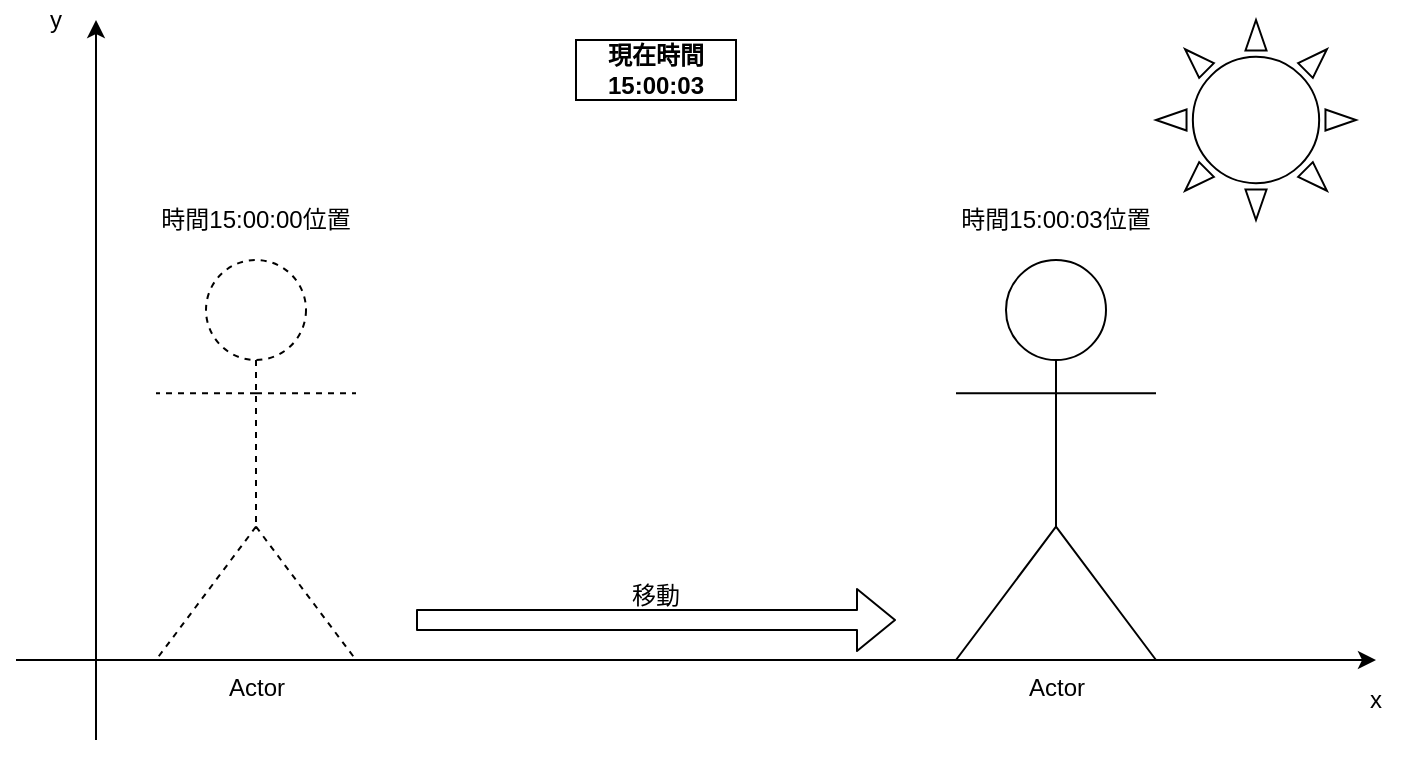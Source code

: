 <mxfile version="13.10.9" type="device" pages="12"><diagram id="0" name="第1頁"><mxGraphModel dx="1025" dy="717" grid="1" gridSize="10" guides="1" tooltips="1" connect="1" arrows="1" fold="1" page="1" pageScale="1" pageWidth="826" pageHeight="1169" background="#ffffff" math="0" shadow="0"><root><mxCell id="0"/><mxCell id="1" parent="0"/><mxCell id="1Jfer9KEKyFQI_i9xZVG-1" value="" style="endArrow=classic;html=1;" parent="1" edge="1"><mxGeometry width="50" height="50" relative="1" as="geometry"><mxPoint x="80" y="440" as="sourcePoint"/><mxPoint x="80" y="80" as="targetPoint"/></mxGeometry></mxCell><mxCell id="1Jfer9KEKyFQI_i9xZVG-2" value="" style="endArrow=classic;html=1;" parent="1" edge="1"><mxGeometry width="50" height="50" relative="1" as="geometry"><mxPoint x="40" y="400" as="sourcePoint"/><mxPoint x="720" y="400" as="targetPoint"/></mxGeometry></mxCell><mxCell id="1Jfer9KEKyFQI_i9xZVG-4" value="Actor" style="shape=umlActor;verticalLabelPosition=bottom;verticalAlign=top;html=1;outlineConnect=0;dashed=1;" parent="1" vertex="1"><mxGeometry x="110" y="200" width="100" height="200" as="geometry"/></mxCell><mxCell id="1Jfer9KEKyFQI_i9xZVG-6" value="Actor" style="shape=umlActor;verticalLabelPosition=bottom;verticalAlign=top;html=1;outlineConnect=0;" parent="1" vertex="1"><mxGeometry x="510" y="200" width="100" height="200" as="geometry"/></mxCell><mxCell id="1Jfer9KEKyFQI_i9xZVG-7" value="y" style="text;html=1;strokeColor=none;fillColor=none;align=center;verticalAlign=middle;whiteSpace=wrap;rounded=0;" parent="1" vertex="1"><mxGeometry x="40" y="70" width="40" height="20" as="geometry"/></mxCell><mxCell id="1Jfer9KEKyFQI_i9xZVG-8" value="x" style="text;html=1;strokeColor=none;fillColor=none;align=center;verticalAlign=middle;whiteSpace=wrap;rounded=0;" parent="1" vertex="1"><mxGeometry x="700" y="410" width="40" height="20" as="geometry"/></mxCell><mxCell id="1Jfer9KEKyFQI_i9xZVG-9" value="" style="shape=flexArrow;endArrow=classic;html=1;" parent="1" edge="1"><mxGeometry width="50" height="50" relative="1" as="geometry"><mxPoint x="240" y="380" as="sourcePoint"/><mxPoint x="480" y="380" as="targetPoint"/></mxGeometry></mxCell><mxCell id="1Jfer9KEKyFQI_i9xZVG-11" value="&lt;br&gt;移動" style="text;html=1;strokeColor=none;fillColor=none;align=center;verticalAlign=middle;whiteSpace=wrap;rounded=0;dashed=1;" parent="1" vertex="1"><mxGeometry x="340" y="350" width="40" height="20" as="geometry"/></mxCell><mxCell id="1Jfer9KEKyFQI_i9xZVG-12" value="" style="verticalLabelPosition=bottom;verticalAlign=top;html=1;shape=mxgraph.basic.sun;" parent="1" vertex="1"><mxGeometry x="610" y="80" width="100" height="100" as="geometry"/></mxCell><mxCell id="1Jfer9KEKyFQI_i9xZVG-13" value="時間15:00:00位置" style="text;html=1;strokeColor=none;fillColor=none;align=center;verticalAlign=middle;whiteSpace=wrap;rounded=0;" parent="1" vertex="1"><mxGeometry x="110" y="170" width="100" height="20" as="geometry"/></mxCell><mxCell id="O3hdIjDQVxlwJy8XoM-6-1" value="時間15:00:03位置" style="text;html=1;strokeColor=none;fillColor=none;align=center;verticalAlign=middle;whiteSpace=wrap;rounded=0;" parent="1" vertex="1"><mxGeometry x="510" y="170" width="100" height="20" as="geometry"/></mxCell><mxCell id="O3hdIjDQVxlwJy8XoM-6-2" value="&lt;b&gt;現在時間&lt;br&gt;15:00:03&lt;/b&gt;" style="text;html=1;fillColor=none;align=center;verticalAlign=middle;whiteSpace=wrap;rounded=0;glass=0;sketch=0;shadow=0;strokeColor=#000000;" parent="1" vertex="1"><mxGeometry x="320" y="90" width="80" height="30" as="geometry"/></mxCell></root></mxGraphModel></diagram><diagram id="ltIuFIH8NNKm234znMby" name="第2頁"><mxGraphModel dx="1025" dy="717" grid="1" gridSize="10" guides="1" tooltips="1" connect="1" arrows="1" fold="1" page="1" pageScale="1" pageWidth="827" pageHeight="1169" math="0" shadow="0"><root><mxCell id="TLGC-YaHigTMutOwrp7d-0"/><mxCell id="TLGC-YaHigTMutOwrp7d-1" parent="TLGC-YaHigTMutOwrp7d-0"/><mxCell id="nazlZ4q-nQSMUBQrMzmW-0" value="" style="endArrow=classic;html=1;" parent="TLGC-YaHigTMutOwrp7d-1" edge="1"><mxGeometry width="50" height="50" relative="1" as="geometry"><mxPoint x="80" y="440" as="sourcePoint"/><mxPoint x="80" y="80" as="targetPoint"/></mxGeometry></mxCell><mxCell id="nazlZ4q-nQSMUBQrMzmW-1" value="" style="endArrow=classic;html=1;" parent="TLGC-YaHigTMutOwrp7d-1" edge="1"><mxGeometry width="50" height="50" relative="1" as="geometry"><mxPoint x="40" y="400" as="sourcePoint"/><mxPoint x="720" y="400" as="targetPoint"/></mxGeometry></mxCell><mxCell id="nazlZ4q-nQSMUBQrMzmW-2" value="Actor" style="shape=umlActor;verticalLabelPosition=bottom;verticalAlign=top;html=1;outlineConnect=0;dashed=1;strokeColor=#CCCCCC;" parent="TLGC-YaHigTMutOwrp7d-1" vertex="1"><mxGeometry x="110" y="200" width="100" height="200" as="geometry"/></mxCell><mxCell id="nazlZ4q-nQSMUBQrMzmW-3" value="Actor" style="shape=umlActor;verticalLabelPosition=bottom;verticalAlign=top;html=1;outlineConnect=0;" parent="TLGC-YaHigTMutOwrp7d-1" vertex="1"><mxGeometry x="510" y="200" width="100" height="200" as="geometry"/></mxCell><mxCell id="nazlZ4q-nQSMUBQrMzmW-4" value="y" style="text;html=1;strokeColor=none;fillColor=none;align=center;verticalAlign=middle;whiteSpace=wrap;rounded=0;" parent="TLGC-YaHigTMutOwrp7d-1" vertex="1"><mxGeometry x="40" y="70" width="40" height="20" as="geometry"/></mxCell><mxCell id="nazlZ4q-nQSMUBQrMzmW-5" value="x" style="text;html=1;strokeColor=none;fillColor=none;align=center;verticalAlign=middle;whiteSpace=wrap;rounded=0;" parent="TLGC-YaHigTMutOwrp7d-1" vertex="1"><mxGeometry x="700" y="410" width="40" height="20" as="geometry"/></mxCell><mxCell id="nazlZ4q-nQSMUBQrMzmW-6" value="" style="shape=flexArrow;endArrow=classic;html=1;" parent="TLGC-YaHigTMutOwrp7d-1" edge="1"><mxGeometry width="50" height="50" relative="1" as="geometry"><mxPoint x="240" y="380" as="sourcePoint"/><mxPoint x="480" y="380" as="targetPoint"/></mxGeometry></mxCell><mxCell id="nazlZ4q-nQSMUBQrMzmW-7" value="&lt;br&gt;移動" style="text;html=1;strokeColor=none;fillColor=none;align=center;verticalAlign=middle;whiteSpace=wrap;rounded=0;dashed=1;" parent="TLGC-YaHigTMutOwrp7d-1" vertex="1"><mxGeometry x="340" y="350" width="40" height="20" as="geometry"/></mxCell><mxCell id="nazlZ4q-nQSMUBQrMzmW-8" value="" style="verticalLabelPosition=bottom;verticalAlign=top;html=1;shape=mxgraph.basic.sun;" parent="TLGC-YaHigTMutOwrp7d-1" vertex="1"><mxGeometry x="610" y="80" width="100" height="100" as="geometry"/></mxCell><mxCell id="nazlZ4q-nQSMUBQrMzmW-11" value="" style="rounded=0;whiteSpace=wrap;html=1;gradientColor=#ffffff;fillColor=none;strokeColor=#FF0000;" parent="TLGC-YaHigTMutOwrp7d-1" vertex="1"><mxGeometry x="130" y="200" width="60" height="50" as="geometry"/></mxCell><mxCell id="nazlZ4q-nQSMUBQrMzmW-12" value="" style="endArrow=classic;html=1;entryX=1;entryY=0.5;entryDx=0;entryDy=0;strokeColor=#FF0000;" parent="TLGC-YaHigTMutOwrp7d-1" target="nazlZ4q-nQSMUBQrMzmW-11" edge="1"><mxGeometry width="50" height="50" relative="1" as="geometry"><mxPoint x="240" y="225" as="sourcePoint"/><mxPoint x="250" y="220" as="targetPoint"/></mxGeometry></mxCell><mxCell id="nazlZ4q-nQSMUBQrMzmW-13" value="15:00:00位置佢仍生存&lt;br&gt;設呢要還原嘅空間範圍" style="text;html=1;strokeColor=none;fillColor=none;align=center;verticalAlign=middle;whiteSpace=wrap;rounded=0;fontColor=#FF0000;" parent="TLGC-YaHigTMutOwrp7d-1" vertex="1"><mxGeometry x="240" y="200" width="140" height="50" as="geometry"/></mxCell><mxCell id="cFDR0Nw6Q5Ei-dYc7u_D-0" value="時間15:00:00位置" style="text;html=1;strokeColor=none;fillColor=none;align=center;verticalAlign=middle;whiteSpace=wrap;rounded=0;" parent="TLGC-YaHigTMutOwrp7d-1" vertex="1"><mxGeometry x="110" y="170" width="100" height="20" as="geometry"/></mxCell><mxCell id="cFDR0Nw6Q5Ei-dYc7u_D-1" value="時間15:00:03位置" style="text;html=1;strokeColor=none;fillColor=none;align=center;verticalAlign=middle;whiteSpace=wrap;rounded=0;" parent="TLGC-YaHigTMutOwrp7d-1" vertex="1"><mxGeometry x="510" y="170" width="100" height="20" as="geometry"/></mxCell><mxCell id="cFDR0Nw6Q5Ei-dYc7u_D-2" value="&lt;b&gt;現在時間&lt;br&gt;15:00:03&lt;/b&gt;" style="text;html=1;fillColor=none;align=center;verticalAlign=middle;whiteSpace=wrap;rounded=0;glass=0;sketch=0;shadow=0;strokeColor=#000000;" parent="TLGC-YaHigTMutOwrp7d-1" vertex="1"><mxGeometry x="320" y="90" width="80" height="30" as="geometry"/></mxCell></root></mxGraphModel></diagram><diagram id="yTS3bU6Q5sJEj5sdwA1L" name="第3頁"><mxGraphModel dx="707" dy="494" grid="1" gridSize="10" guides="1" tooltips="1" connect="1" arrows="1" fold="1" page="1" pageScale="1" pageWidth="827" pageHeight="1169" math="0" shadow="0"><root><mxCell id="Rnma4cklcBhNqrJpKNgZ-0"/><mxCell id="Rnma4cklcBhNqrJpKNgZ-1" parent="Rnma4cklcBhNqrJpKNgZ-0"/><mxCell id="15QSsZ3ZsB3POPPXMxv0-0" value="" style="endArrow=classic;html=1;" parent="Rnma4cklcBhNqrJpKNgZ-1" edge="1"><mxGeometry width="50" height="50" relative="1" as="geometry"><mxPoint x="80" y="440" as="sourcePoint"/><mxPoint x="80" y="80" as="targetPoint"/></mxGeometry></mxCell><mxCell id="15QSsZ3ZsB3POPPXMxv0-1" value="" style="endArrow=classic;html=1;" parent="Rnma4cklcBhNqrJpKNgZ-1" edge="1"><mxGeometry width="50" height="50" relative="1" as="geometry"><mxPoint x="40" y="400" as="sourcePoint"/><mxPoint x="720" y="400" as="targetPoint"/></mxGeometry></mxCell><mxCell id="15QSsZ3ZsB3POPPXMxv0-2" value="Actor" style="shape=umlActor;verticalLabelPosition=bottom;verticalAlign=top;html=1;outlineConnect=0;" parent="Rnma4cklcBhNqrJpKNgZ-1" vertex="1"><mxGeometry x="510" y="200" width="100" height="200" as="geometry"/></mxCell><mxCell id="15QSsZ3ZsB3POPPXMxv0-3" value="y" style="text;html=1;strokeColor=none;fillColor=none;align=center;verticalAlign=middle;whiteSpace=wrap;rounded=0;" parent="Rnma4cklcBhNqrJpKNgZ-1" vertex="1"><mxGeometry x="40" y="70" width="40" height="20" as="geometry"/></mxCell><mxCell id="15QSsZ3ZsB3POPPXMxv0-4" value="x" style="text;html=1;strokeColor=none;fillColor=none;align=center;verticalAlign=middle;whiteSpace=wrap;rounded=0;" parent="Rnma4cklcBhNqrJpKNgZ-1" vertex="1"><mxGeometry x="700" y="410" width="40" height="20" as="geometry"/></mxCell><mxCell id="15QSsZ3ZsB3POPPXMxv0-5" value="" style="verticalLabelPosition=bottom;verticalAlign=top;html=1;shape=mxgraph.basic.sun;" parent="Rnma4cklcBhNqrJpKNgZ-1" vertex="1"><mxGeometry x="610" y="80" width="100" height="100" as="geometry"/></mxCell><mxCell id="15QSsZ3ZsB3POPPXMxv0-7" value="" style="rounded=0;whiteSpace=wrap;html=1;gradientColor=#ffffff;fillColor=none;strokeColor=#FF0000;" parent="Rnma4cklcBhNqrJpKNgZ-1" vertex="1"><mxGeometry x="130" y="200" width="60" height="50" as="geometry"/></mxCell><mxCell id="15QSsZ3ZsB3POPPXMxv0-8" value="" style="endArrow=classic;html=1;entryX=1;entryY=0.5;entryDx=0;entryDy=0;strokeColor=#FF0000;" parent="Rnma4cklcBhNqrJpKNgZ-1" target="15QSsZ3ZsB3POPPXMxv0-7" edge="1"><mxGeometry width="50" height="50" relative="1" as="geometry"><mxPoint x="240" y="225" as="sourcePoint"/><mxPoint x="250" y="220" as="targetPoint"/></mxGeometry></mxCell><mxCell id="20VloyMuHkWV6-JZB_89-1" value="&lt;b&gt;現在時間&lt;br&gt;15:00:05&lt;/b&gt;" style="text;html=1;fillColor=none;align=center;verticalAlign=middle;whiteSpace=wrap;rounded=0;glass=0;sketch=0;shadow=0;strokeColor=#000000;" parent="Rnma4cklcBhNqrJpKNgZ-1" vertex="1"><mxGeometry x="320" y="90" width="80" height="30" as="geometry"/></mxCell><mxCell id="EGbtWyImpSY7QVbgX0r7-0" value="時間15:00:00位置" style="text;html=1;strokeColor=none;fillColor=none;align=center;verticalAlign=middle;whiteSpace=wrap;rounded=0;" parent="Rnma4cklcBhNqrJpKNgZ-1" vertex="1"><mxGeometry x="110" y="170" width="100" height="20" as="geometry"/></mxCell><mxCell id="uFxVCKz9zNbMyOButOmp-0" value="槍" style="text;html=1;strokeColor=none;fillColor=none;align=center;verticalAlign=middle;whiteSpace=wrap;rounded=0;" parent="Rnma4cklcBhNqrJpKNgZ-1" vertex="1"><mxGeometry x="640" y="250" width="50" height="20" as="geometry"/></mxCell><mxCell id="nmkw9W_Fpcme0IihRXVr-0" value="15:00:00位置佢仍生存&lt;br&gt;設呢要還原嘅空間範圍" style="text;html=1;strokeColor=none;fillColor=none;align=center;verticalAlign=middle;whiteSpace=wrap;rounded=0;fontColor=#FF0000;" parent="Rnma4cklcBhNqrJpKNgZ-1" vertex="1"><mxGeometry x="240" y="200" width="140" height="50" as="geometry"/></mxCell><mxCell id="RaPpkWiK-8Qw3NJ5EBi_-12" value="" style="group" vertex="1" connectable="0" parent="Rnma4cklcBhNqrJpKNgZ-1"><mxGeometry x="640" y="220" width="50" height="30" as="geometry"/></mxCell><mxCell id="RaPpkWiK-8Qw3NJ5EBi_-3" value="" style="rounded=0;whiteSpace=wrap;html=1;strokeWidth=3;" vertex="1" parent="RaPpkWiK-8Qw3NJ5EBi_-12"><mxGeometry y="5" width="20" height="5" as="geometry"/></mxCell><mxCell id="RaPpkWiK-8Qw3NJ5EBi_-4" value="" style="rounded=0;whiteSpace=wrap;html=1;strokeWidth=3;" vertex="1" parent="RaPpkWiK-8Qw3NJ5EBi_-12"><mxGeometry x="20" y="4" width="30" height="10" as="geometry"/></mxCell><mxCell id="RaPpkWiK-8Qw3NJ5EBi_-5" value="" style="rounded=0;whiteSpace=wrap;html=1;strokeWidth=3;" vertex="1" parent="RaPpkWiK-8Qw3NJ5EBi_-12"><mxGeometry x="35" y="14.0" width="10" height="16" as="geometry"/></mxCell><mxCell id="RaPpkWiK-8Qw3NJ5EBi_-6" value="" style="endArrow=none;html=1;exitX=0.25;exitY=1;exitDx=0;exitDy=0;entryX=-0.06;entryY=0.419;entryDx=0;entryDy=0;entryPerimeter=0;strokeWidth=3;" edge="1" parent="RaPpkWiK-8Qw3NJ5EBi_-12" source="RaPpkWiK-8Qw3NJ5EBi_-4" target="RaPpkWiK-8Qw3NJ5EBi_-5"><mxGeometry width="25" height="25.0" as="geometry"><mxPoint x="50" y="-15" as="sourcePoint"/><mxPoint x="75" y="-40" as="targetPoint"/><Array as="points"><mxPoint x="27.5" y="20.5"/></Array></mxGeometry></mxCell><mxCell id="RaPpkWiK-8Qw3NJ5EBi_-7" value="" style="endArrow=none;html=1;exitX=0;exitY=0;exitDx=0;exitDy=0;strokeWidth=3;" edge="1" parent="RaPpkWiK-8Qw3NJ5EBi_-12" source="RaPpkWiK-8Qw3NJ5EBi_-3"><mxGeometry width="25" height="25.0" as="geometry"><mxPoint x="32.5" y="19" as="sourcePoint"/><mxPoint as="targetPoint"/><Array as="points"/></mxGeometry></mxCell><mxCell id="RaPpkWiK-8Qw3NJ5EBi_-10" value="" style="endArrow=none;html=1;exitX=0.3;exitY=0.812;exitDx=0;exitDy=0;strokeWidth=3;exitPerimeter=0;entryX=0.3;entryY=0.187;entryDx=0;entryDy=0;entryPerimeter=0;" edge="1" parent="RaPpkWiK-8Qw3NJ5EBi_-12" source="RaPpkWiK-8Qw3NJ5EBi_-5" target="RaPpkWiK-8Qw3NJ5EBi_-5"><mxGeometry x="5" y="5" width="25" height="25.0" as="geometry"><mxPoint x="5" y="10" as="sourcePoint"/><mxPoint x="39.5" y="20" as="targetPoint"/><Array as="points"/></mxGeometry></mxCell><mxCell id="RaPpkWiK-8Qw3NJ5EBi_-11" value="" style="endArrow=none;html=1;exitX=0.3;exitY=0.812;exitDx=0;exitDy=0;strokeWidth=3;exitPerimeter=0;entryX=0.3;entryY=0.187;entryDx=0;entryDy=0;entryPerimeter=0;" edge="1" parent="RaPpkWiK-8Qw3NJ5EBi_-12"><mxGeometry x="8.5" y="5.01" width="25" height="25.0" as="geometry"><mxPoint x="41.5" y="27.002" as="sourcePoint"/><mxPoint x="41.5" y="17.002" as="targetPoint"/><Array as="points"/></mxGeometry></mxCell></root></mxGraphModel></diagram><diagram id="qB9-Rl8If8qHmBC83rLd" name="第4頁"><mxGraphModel dx="586" dy="410" grid="1" gridSize="10" guides="1" tooltips="1" connect="1" arrows="1" fold="1" page="1" pageScale="1" pageWidth="827" pageHeight="1169" math="0" shadow="0"><root><mxCell id="uQMIYNOt9TKuoAS9F4M9-0"/><mxCell id="uQMIYNOt9TKuoAS9F4M9-1" parent="uQMIYNOt9TKuoAS9F4M9-0"/><mxCell id="mR5i_kPQcUowbRgfk6Ht-0" value="" style="endArrow=classic;html=1;" parent="uQMIYNOt9TKuoAS9F4M9-1" edge="1"><mxGeometry width="50" height="50" relative="1" as="geometry"><mxPoint x="80" y="440" as="sourcePoint"/><mxPoint x="80" y="80" as="targetPoint"/></mxGeometry></mxCell><mxCell id="mR5i_kPQcUowbRgfk6Ht-1" value="" style="endArrow=classic;html=1;" parent="uQMIYNOt9TKuoAS9F4M9-1" edge="1"><mxGeometry width="50" height="50" relative="1" as="geometry"><mxPoint x="40" y="400" as="sourcePoint"/><mxPoint x="720" y="400" as="targetPoint"/></mxGeometry></mxCell><mxCell id="mR5i_kPQcUowbRgfk6Ht-2" value="Actor" style="shape=umlActor;verticalLabelPosition=bottom;verticalAlign=top;html=1;outlineConnect=0;" parent="uQMIYNOt9TKuoAS9F4M9-1" vertex="1"><mxGeometry x="510" y="200" width="100" height="200" as="geometry"/></mxCell><mxCell id="mR5i_kPQcUowbRgfk6Ht-3" value="y" style="text;html=1;strokeColor=none;fillColor=none;align=center;verticalAlign=middle;whiteSpace=wrap;rounded=0;" parent="uQMIYNOt9TKuoAS9F4M9-1" vertex="1"><mxGeometry x="40" y="70" width="40" height="20" as="geometry"/></mxCell><mxCell id="mR5i_kPQcUowbRgfk6Ht-4" value="x" style="text;html=1;strokeColor=none;fillColor=none;align=center;verticalAlign=middle;whiteSpace=wrap;rounded=0;" parent="uQMIYNOt9TKuoAS9F4M9-1" vertex="1"><mxGeometry x="700" y="410" width="40" height="20" as="geometry"/></mxCell><mxCell id="mR5i_kPQcUowbRgfk6Ht-5" value="" style="verticalLabelPosition=bottom;verticalAlign=top;html=1;shape=mxgraph.basic.sun;" parent="uQMIYNOt9TKuoAS9F4M9-1" vertex="1"><mxGeometry x="610" y="80" width="100" height="100" as="geometry"/></mxCell><mxCell id="mR5i_kPQcUowbRgfk6Ht-6" value="" style="rounded=0;whiteSpace=wrap;html=1;gradientColor=#ffffff;fillColor=none;strokeColor=#FF0000;" parent="uQMIYNOt9TKuoAS9F4M9-1" vertex="1"><mxGeometry x="130" y="200" width="60" height="50" as="geometry"/></mxCell><mxCell id="mR5i_kPQcUowbRgfk6Ht-7" value="" style="endArrow=classic;html=1;entryX=1;entryY=0.5;entryDx=0;entryDy=0;strokeColor=#FF0000;" parent="uQMIYNOt9TKuoAS9F4M9-1" target="mR5i_kPQcUowbRgfk6Ht-6" edge="1"><mxGeometry width="50" height="50" relative="1" as="geometry"><mxPoint x="240" y="225" as="sourcePoint"/><mxPoint x="250" y="220" as="targetPoint"/></mxGeometry></mxCell><mxCell id="mR5i_kPQcUowbRgfk6Ht-8" value="&lt;b&gt;現在時間&lt;br&gt;15:00:06&lt;/b&gt;" style="text;html=1;fillColor=none;align=center;verticalAlign=middle;whiteSpace=wrap;rounded=0;glass=0;sketch=0;shadow=0;strokeColor=#000000;" parent="uQMIYNOt9TKuoAS9F4M9-1" vertex="1"><mxGeometry x="320" y="90" width="80" height="30" as="geometry"/></mxCell><mxCell id="mR5i_kPQcUowbRgfk6Ht-11" value="時間15:00:00位置" style="text;html=1;strokeColor=none;fillColor=none;align=center;verticalAlign=middle;whiteSpace=wrap;rounded=0;" parent="uQMIYNOt9TKuoAS9F4M9-1" vertex="1"><mxGeometry x="110" y="170" width="100" height="20" as="geometry"/></mxCell><mxCell id="mR5i_kPQcUowbRgfk6Ht-12" value="槍" style="text;html=1;strokeColor=none;fillColor=none;align=center;verticalAlign=middle;whiteSpace=wrap;rounded=0;" parent="uQMIYNOt9TKuoAS9F4M9-1" vertex="1"><mxGeometry x="640" y="250" width="50" height="20" as="geometry"/></mxCell><mxCell id="mR5i_kPQcUowbRgfk6Ht-18" value="" style="verticalLabelPosition=bottom;verticalAlign=top;html=1;shape=mxgraph.basic.sun;sketch=0;strokeColor=#b85450;fillColor=#FF0000;" parent="uQMIYNOt9TKuoAS9F4M9-1" vertex="1"><mxGeometry x="570" y="220" width="10" height="10" as="geometry"/></mxCell><mxCell id="mR5i_kPQcUowbRgfk6Ht-20" value="" style="endArrow=none;html=1;fillColor=#f8cecc;strokeColor=#FF0000;strokeWidth=3;" parent="uQMIYNOt9TKuoAS9F4M9-1" edge="1"><mxGeometry width="50" height="50" relative="1" as="geometry"><mxPoint x="610" y="210" as="sourcePoint"/><mxPoint x="590" y="220" as="targetPoint"/><Array as="points"><mxPoint x="610" y="210"/></Array></mxGeometry></mxCell><mxCell id="mR5i_kPQcUowbRgfk6Ht-21" value="" style="endArrow=none;html=1;fillColor=#f8cecc;strokeColor=#FF0000;strokeWidth=3;" parent="uQMIYNOt9TKuoAS9F4M9-1" edge="1"><mxGeometry width="50" height="50" relative="1" as="geometry"><mxPoint x="610" y="224.92" as="sourcePoint"/><mxPoint x="590" y="224.92" as="targetPoint"/><Array as="points"/></mxGeometry></mxCell><mxCell id="mR5i_kPQcUowbRgfk6Ht-22" value="" style="endArrow=none;html=1;fillColor=#f8cecc;strokeColor=#FF0000;strokeWidth=3;" parent="uQMIYNOt9TKuoAS9F4M9-1" edge="1"><mxGeometry width="50" height="50" relative="1" as="geometry"><mxPoint x="610" y="240" as="sourcePoint"/><mxPoint x="590" y="230.0" as="targetPoint"/><Array as="points"/></mxGeometry></mxCell><mxCell id="HYO-S9u3gIXfOD23cUV4-0" value="" style="endArrow=classic;html=1;entryX=1;entryY=0.5;entryDx=0;entryDy=0;" parent="uQMIYNOt9TKuoAS9F4M9-1" edge="1"><mxGeometry width="50" height="50" relative="1" as="geometry"><mxPoint x="520" y="200" as="sourcePoint"/><mxPoint x="560" y="220" as="targetPoint"/></mxGeometry></mxCell><mxCell id="HYO-S9u3gIXfOD23cUV4-2" value="中槍" style="text;html=1;strokeColor=none;fillColor=none;align=center;verticalAlign=middle;whiteSpace=wrap;rounded=0;" parent="uQMIYNOt9TKuoAS9F4M9-1" vertex="1"><mxGeometry x="480" y="180" width="40" height="20" as="geometry"/></mxCell><mxCell id="N6tC2H1paClfO70cuuBU-0" value="15:00:00位置佢仍生存&lt;br&gt;設呢要還原嘅空間範圍" style="text;html=1;strokeColor=none;fillColor=none;align=center;verticalAlign=middle;whiteSpace=wrap;rounded=0;fontColor=#FF0000;" parent="uQMIYNOt9TKuoAS9F4M9-1" vertex="1"><mxGeometry x="240" y="200" width="140" height="50" as="geometry"/></mxCell><mxCell id="T7PQ_9NFiyeNLhVUuEyP-0" value="" style="group" vertex="1" connectable="0" parent="uQMIYNOt9TKuoAS9F4M9-1"><mxGeometry x="640" y="220" width="50" height="30" as="geometry"/></mxCell><mxCell id="T7PQ_9NFiyeNLhVUuEyP-1" value="" style="rounded=0;whiteSpace=wrap;html=1;strokeWidth=3;" vertex="1" parent="T7PQ_9NFiyeNLhVUuEyP-0"><mxGeometry y="5" width="20" height="5" as="geometry"/></mxCell><mxCell id="T7PQ_9NFiyeNLhVUuEyP-2" value="" style="rounded=0;whiteSpace=wrap;html=1;strokeWidth=3;" vertex="1" parent="T7PQ_9NFiyeNLhVUuEyP-0"><mxGeometry x="20" y="4" width="30" height="10" as="geometry"/></mxCell><mxCell id="T7PQ_9NFiyeNLhVUuEyP-3" value="" style="rounded=0;whiteSpace=wrap;html=1;strokeWidth=3;" vertex="1" parent="T7PQ_9NFiyeNLhVUuEyP-0"><mxGeometry x="35" y="14.0" width="10" height="16" as="geometry"/></mxCell><mxCell id="T7PQ_9NFiyeNLhVUuEyP-4" value="" style="endArrow=none;html=1;exitX=0.25;exitY=1;exitDx=0;exitDy=0;entryX=-0.06;entryY=0.419;entryDx=0;entryDy=0;entryPerimeter=0;strokeWidth=3;" edge="1" parent="T7PQ_9NFiyeNLhVUuEyP-0" source="T7PQ_9NFiyeNLhVUuEyP-2" target="T7PQ_9NFiyeNLhVUuEyP-3"><mxGeometry width="25" height="25.0" as="geometry"><mxPoint x="50" y="-15" as="sourcePoint"/><mxPoint x="75" y="-40" as="targetPoint"/><Array as="points"><mxPoint x="27.5" y="20.5"/></Array></mxGeometry></mxCell><mxCell id="T7PQ_9NFiyeNLhVUuEyP-5" value="" style="endArrow=none;html=1;exitX=0;exitY=0;exitDx=0;exitDy=0;strokeWidth=3;" edge="1" parent="T7PQ_9NFiyeNLhVUuEyP-0" source="T7PQ_9NFiyeNLhVUuEyP-1"><mxGeometry width="25" height="25.0" as="geometry"><mxPoint x="32.5" y="19" as="sourcePoint"/><mxPoint as="targetPoint"/><Array as="points"/></mxGeometry></mxCell><mxCell id="T7PQ_9NFiyeNLhVUuEyP-6" value="" style="endArrow=none;html=1;exitX=0.3;exitY=0.812;exitDx=0;exitDy=0;strokeWidth=3;exitPerimeter=0;entryX=0.3;entryY=0.187;entryDx=0;entryDy=0;entryPerimeter=0;" edge="1" parent="T7PQ_9NFiyeNLhVUuEyP-0" source="T7PQ_9NFiyeNLhVUuEyP-3" target="T7PQ_9NFiyeNLhVUuEyP-3"><mxGeometry x="5" y="5" width="25" height="25.0" as="geometry"><mxPoint x="5" y="10" as="sourcePoint"/><mxPoint x="39.5" y="20" as="targetPoint"/><Array as="points"/></mxGeometry></mxCell><mxCell id="T7PQ_9NFiyeNLhVUuEyP-7" value="" style="endArrow=none;html=1;exitX=0.3;exitY=0.812;exitDx=0;exitDy=0;strokeWidth=3;exitPerimeter=0;entryX=0.3;entryY=0.187;entryDx=0;entryDy=0;entryPerimeter=0;" edge="1" parent="T7PQ_9NFiyeNLhVUuEyP-0"><mxGeometry x="8.5" y="5.01" width="25" height="25.0" as="geometry"><mxPoint x="41.5" y="27.002" as="sourcePoint"/><mxPoint x="41.5" y="17.002" as="targetPoint"/><Array as="points"/></mxGeometry></mxCell><mxCell id="mR5i_kPQcUowbRgfk6Ht-13" value="" style="verticalLabelPosition=bottom;verticalAlign=top;html=1;shape=mxgraph.basic.8_point_star;sketch=0;fillColor=#fff2cc;strokeColor=#d6b656;" parent="uQMIYNOt9TKuoAS9F4M9-1" vertex="1"><mxGeometry x="625" y="210" width="30" height="30" as="geometry"/></mxCell></root></mxGraphModel></diagram><diagram id="1Y-F5pFD8UDfk-2lllQc" name="第5頁"><mxGraphModel dx="1025" dy="717" grid="1" gridSize="10" guides="1" tooltips="1" connect="1" arrows="1" fold="1" page="1" pageScale="1" pageWidth="827" pageHeight="1169" math="0" shadow="0"><root><mxCell id="108xjA2kDSRFXAKPB4zd-0"/><mxCell id="108xjA2kDSRFXAKPB4zd-1" parent="108xjA2kDSRFXAKPB4zd-0"/><mxCell id="32Uzd9rHYTBUzPWZij7q-17" value="" style="endArrow=classic;html=1;" parent="108xjA2kDSRFXAKPB4zd-1" edge="1"><mxGeometry width="50" height="50" relative="1" as="geometry"><mxPoint x="80" y="440" as="sourcePoint"/><mxPoint x="80" y="80" as="targetPoint"/></mxGeometry></mxCell><mxCell id="32Uzd9rHYTBUzPWZij7q-18" value="" style="endArrow=classic;html=1;" parent="108xjA2kDSRFXAKPB4zd-1" edge="1"><mxGeometry width="50" height="50" relative="1" as="geometry"><mxPoint x="40" y="400" as="sourcePoint"/><mxPoint x="720.0" y="400" as="targetPoint"/></mxGeometry></mxCell><mxCell id="32Uzd9rHYTBUzPWZij7q-19" value="Actor" style="shape=umlActor;verticalLabelPosition=bottom;verticalAlign=top;html=1;outlineConnect=0;direction=north;" parent="108xjA2kDSRFXAKPB4zd-1" vertex="1"><mxGeometry x="455" y="300" width="200" height="100" as="geometry"/></mxCell><mxCell id="32Uzd9rHYTBUzPWZij7q-20" value="y" style="text;html=1;strokeColor=none;fillColor=none;align=center;verticalAlign=middle;whiteSpace=wrap;rounded=0;" parent="108xjA2kDSRFXAKPB4zd-1" vertex="1"><mxGeometry x="40" y="70" width="40" height="20" as="geometry"/></mxCell><mxCell id="32Uzd9rHYTBUzPWZij7q-21" value="x" style="text;html=1;strokeColor=none;fillColor=none;align=center;verticalAlign=middle;whiteSpace=wrap;rounded=0;" parent="108xjA2kDSRFXAKPB4zd-1" vertex="1"><mxGeometry x="700" y="410" width="40" height="20" as="geometry"/></mxCell><mxCell id="32Uzd9rHYTBUzPWZij7q-22" value="" style="verticalLabelPosition=bottom;verticalAlign=top;html=1;shape=mxgraph.basic.sun;" parent="108xjA2kDSRFXAKPB4zd-1" vertex="1"><mxGeometry x="610" y="80" width="100" height="100" as="geometry"/></mxCell><mxCell id="32Uzd9rHYTBUzPWZij7q-23" value="" style="rounded=0;whiteSpace=wrap;html=1;gradientColor=#ffffff;fillColor=none;strokeColor=#FF0000;" parent="108xjA2kDSRFXAKPB4zd-1" vertex="1"><mxGeometry x="130" y="200" width="60" height="50" as="geometry"/></mxCell><mxCell id="32Uzd9rHYTBUzPWZij7q-24" value="" style="endArrow=classic;html=1;entryX=1;entryY=0.5;entryDx=0;entryDy=0;strokeColor=#FF0000;" parent="108xjA2kDSRFXAKPB4zd-1" target="32Uzd9rHYTBUzPWZij7q-23" edge="1"><mxGeometry width="50" height="50" relative="1" as="geometry"><mxPoint x="240" y="225" as="sourcePoint"/><mxPoint x="250" y="220" as="targetPoint"/></mxGeometry></mxCell><mxCell id="32Uzd9rHYTBUzPWZij7q-25" value="&lt;b&gt;現在時間&lt;br&gt;15:00:07&lt;/b&gt;" style="text;html=1;fillColor=none;align=center;verticalAlign=middle;whiteSpace=wrap;rounded=0;glass=0;sketch=0;shadow=0;strokeColor=#000000;" parent="108xjA2kDSRFXAKPB4zd-1" vertex="1"><mxGeometry x="320" y="90" width="80" height="30" as="geometry"/></mxCell><mxCell id="32Uzd9rHYTBUzPWZij7q-28" value="時間15:00:00位置" style="text;html=1;strokeColor=none;fillColor=none;align=center;verticalAlign=middle;whiteSpace=wrap;rounded=0;" parent="108xjA2kDSRFXAKPB4zd-1" vertex="1"><mxGeometry x="110" y="170" width="100" height="20" as="geometry"/></mxCell><mxCell id="32Uzd9rHYTBUzPWZij7q-29" value="槍" style="text;html=1;strokeColor=none;fillColor=none;align=center;verticalAlign=middle;whiteSpace=wrap;rounded=0;" parent="108xjA2kDSRFXAKPB4zd-1" vertex="1"><mxGeometry x="640" y="250" width="50" height="20" as="geometry"/></mxCell><mxCell id="32Uzd9rHYTBUzPWZij7q-30" value="" style="verticalLabelPosition=bottom;verticalAlign=top;html=1;shape=mxgraph.basic.sun;sketch=0;strokeColor=#b85450;fillColor=#FF0000;direction=north;" parent="108xjA2kDSRFXAKPB4zd-1" vertex="1"><mxGeometry x="475" y="330" width="10" height="10" as="geometry"/></mxCell><mxCell id="32Uzd9rHYTBUzPWZij7q-31" value="" style="endArrow=none;html=1;fillColor=#f8cecc;strokeColor=#FF0000;strokeWidth=3;" parent="108xjA2kDSRFXAKPB4zd-1" edge="1"><mxGeometry width="50" height="50" relative="1" as="geometry"><mxPoint x="479.92" y="340" as="sourcePoint"/><mxPoint x="479.92" y="355.08" as="targetPoint"/><Array as="points"/></mxGeometry></mxCell><mxCell id="32Uzd9rHYTBUzPWZij7q-32" value="" style="endArrow=classic;html=1;entryX=1;entryY=0.5;entryDx=0;entryDy=0;" parent="108xjA2kDSRFXAKPB4zd-1" edge="1"><mxGeometry width="50" height="50" relative="1" as="geometry"><mxPoint x="479.83" y="280" as="sourcePoint"/><mxPoint x="479.83" y="320" as="targetPoint"/></mxGeometry></mxCell><mxCell id="32Uzd9rHYTBUzPWZij7q-33" value="佢死左" style="text;html=1;strokeColor=none;fillColor=none;align=center;verticalAlign=middle;whiteSpace=wrap;rounded=0;" parent="108xjA2kDSRFXAKPB4zd-1" vertex="1"><mxGeometry x="430" y="260" width="100" height="20" as="geometry"/></mxCell><mxCell id="m_4GUQr8obV98GeRnHBx-1" value="15:00:00位置佢仍生存&lt;br&gt;設呢要還原嘅空間範圍" style="text;html=1;strokeColor=none;fillColor=none;align=center;verticalAlign=middle;whiteSpace=wrap;rounded=0;fontColor=#FF0000;" parent="108xjA2kDSRFXAKPB4zd-1" vertex="1"><mxGeometry x="240" y="200" width="140" height="50" as="geometry"/></mxCell><mxCell id="pDYg89efS3iIqvYa4JA9-0" value="" style="group" vertex="1" connectable="0" parent="108xjA2kDSRFXAKPB4zd-1"><mxGeometry x="640" y="220" width="50" height="30" as="geometry"/></mxCell><mxCell id="pDYg89efS3iIqvYa4JA9-1" value="" style="rounded=0;whiteSpace=wrap;html=1;strokeWidth=3;" vertex="1" parent="pDYg89efS3iIqvYa4JA9-0"><mxGeometry y="5" width="20" height="5" as="geometry"/></mxCell><mxCell id="pDYg89efS3iIqvYa4JA9-2" value="" style="rounded=0;whiteSpace=wrap;html=1;strokeWidth=3;" vertex="1" parent="pDYg89efS3iIqvYa4JA9-0"><mxGeometry x="20" y="4" width="30" height="10" as="geometry"/></mxCell><mxCell id="pDYg89efS3iIqvYa4JA9-3" value="" style="rounded=0;whiteSpace=wrap;html=1;strokeWidth=3;" vertex="1" parent="pDYg89efS3iIqvYa4JA9-0"><mxGeometry x="35" y="14.0" width="10" height="16" as="geometry"/></mxCell><mxCell id="pDYg89efS3iIqvYa4JA9-4" value="" style="endArrow=none;html=1;exitX=0.25;exitY=1;exitDx=0;exitDy=0;entryX=-0.06;entryY=0.419;entryDx=0;entryDy=0;entryPerimeter=0;strokeWidth=3;" edge="1" parent="pDYg89efS3iIqvYa4JA9-0" source="pDYg89efS3iIqvYa4JA9-2" target="pDYg89efS3iIqvYa4JA9-3"><mxGeometry width="25" height="25.0" as="geometry"><mxPoint x="50" y="-15" as="sourcePoint"/><mxPoint x="75" y="-40" as="targetPoint"/><Array as="points"><mxPoint x="27.5" y="20.5"/></Array></mxGeometry></mxCell><mxCell id="pDYg89efS3iIqvYa4JA9-5" value="" style="endArrow=none;html=1;exitX=0;exitY=0;exitDx=0;exitDy=0;strokeWidth=3;" edge="1" parent="pDYg89efS3iIqvYa4JA9-0" source="pDYg89efS3iIqvYa4JA9-1"><mxGeometry width="25" height="25.0" as="geometry"><mxPoint x="32.5" y="19" as="sourcePoint"/><mxPoint as="targetPoint"/><Array as="points"/></mxGeometry></mxCell><mxCell id="pDYg89efS3iIqvYa4JA9-6" value="" style="endArrow=none;html=1;exitX=0.3;exitY=0.812;exitDx=0;exitDy=0;strokeWidth=3;exitPerimeter=0;entryX=0.3;entryY=0.187;entryDx=0;entryDy=0;entryPerimeter=0;" edge="1" parent="pDYg89efS3iIqvYa4JA9-0" source="pDYg89efS3iIqvYa4JA9-3" target="pDYg89efS3iIqvYa4JA9-3"><mxGeometry x="5" y="5" width="25" height="25.0" as="geometry"><mxPoint x="5" y="10" as="sourcePoint"/><mxPoint x="39.5" y="20" as="targetPoint"/><Array as="points"/></mxGeometry></mxCell><mxCell id="pDYg89efS3iIqvYa4JA9-7" value="" style="endArrow=none;html=1;exitX=0.3;exitY=0.812;exitDx=0;exitDy=0;strokeWidth=3;exitPerimeter=0;entryX=0.3;entryY=0.187;entryDx=0;entryDy=0;entryPerimeter=0;" edge="1" parent="pDYg89efS3iIqvYa4JA9-0"><mxGeometry x="8.5" y="5.01" width="25" height="25.0" as="geometry"><mxPoint x="41.5" y="27.002" as="sourcePoint"/><mxPoint x="41.5" y="17.002" as="targetPoint"/><Array as="points"/></mxGeometry></mxCell></root></mxGraphModel></diagram><diagram id="2wr186QOiFpiHlAklIwB" name="第6頁"><mxGraphModel dx="1025" dy="717" grid="1" gridSize="10" guides="1" tooltips="1" connect="1" arrows="1" fold="1" page="1" pageScale="1" pageWidth="827" pageHeight="1169" math="0" shadow="0"><root><mxCell id="Z3-NtOjaq8JOwen3s8VG-0"/><mxCell id="Z3-NtOjaq8JOwen3s8VG-1" parent="Z3-NtOjaq8JOwen3s8VG-0"/><mxCell id="-e6qtOjU8p_al6C5ZISF-0" value="" style="endArrow=classic;html=1;" parent="Z3-NtOjaq8JOwen3s8VG-1" edge="1"><mxGeometry width="50" height="50" relative="1" as="geometry"><mxPoint x="80" y="440" as="sourcePoint"/><mxPoint x="80" y="80" as="targetPoint"/></mxGeometry></mxCell><mxCell id="-e6qtOjU8p_al6C5ZISF-1" value="" style="endArrow=classic;html=1;" parent="Z3-NtOjaq8JOwen3s8VG-1" edge="1"><mxGeometry width="50" height="50" relative="1" as="geometry"><mxPoint x="40" y="400" as="sourcePoint"/><mxPoint x="720.0" y="400" as="targetPoint"/></mxGeometry></mxCell><mxCell id="-e6qtOjU8p_al6C5ZISF-3" value="y" style="text;html=1;strokeColor=none;fillColor=none;align=center;verticalAlign=middle;whiteSpace=wrap;rounded=0;" parent="Z3-NtOjaq8JOwen3s8VG-1" vertex="1"><mxGeometry x="40" y="70" width="40" height="20" as="geometry"/></mxCell><mxCell id="-e6qtOjU8p_al6C5ZISF-4" value="x" style="text;html=1;strokeColor=none;fillColor=none;align=center;verticalAlign=middle;whiteSpace=wrap;rounded=0;" parent="Z3-NtOjaq8JOwen3s8VG-1" vertex="1"><mxGeometry x="700" y="410" width="40" height="20" as="geometry"/></mxCell><mxCell id="-e6qtOjU8p_al6C5ZISF-5" value="" style="verticalLabelPosition=bottom;verticalAlign=top;html=1;shape=mxgraph.basic.sun;" parent="Z3-NtOjaq8JOwen3s8VG-1" vertex="1"><mxGeometry x="610" y="80" width="100" height="100" as="geometry"/></mxCell><mxCell id="-e6qtOjU8p_al6C5ZISF-6" value="" style="rounded=0;whiteSpace=wrap;html=1;gradientColor=#ffffff;fillColor=none;strokeColor=#FF0000;" parent="Z3-NtOjaq8JOwen3s8VG-1" vertex="1"><mxGeometry x="130" y="200" width="60" height="50" as="geometry"/></mxCell><mxCell id="-e6qtOjU8p_al6C5ZISF-7" value="" style="endArrow=classic;html=1;entryX=1;entryY=0.5;entryDx=0;entryDy=0;strokeColor=#FF0000;" parent="Z3-NtOjaq8JOwen3s8VG-1" target="-e6qtOjU8p_al6C5ZISF-6" edge="1"><mxGeometry width="50" height="50" relative="1" as="geometry"><mxPoint x="240" y="225" as="sourcePoint"/><mxPoint x="250" y="220" as="targetPoint"/></mxGeometry></mxCell><mxCell id="-e6qtOjU8p_al6C5ZISF-8" value="&lt;b&gt;現在時間&lt;br&gt;15:00:08&lt;/b&gt;" style="text;html=1;fillColor=none;align=center;verticalAlign=middle;whiteSpace=wrap;rounded=0;glass=0;sketch=0;shadow=0;strokeColor=#000000;" parent="Z3-NtOjaq8JOwen3s8VG-1" vertex="1"><mxGeometry x="320" y="90" width="80" height="30" as="geometry"/></mxCell><mxCell id="-e6qtOjU8p_al6C5ZISF-11" value="時間15:00:00位置" style="text;html=1;strokeColor=none;fillColor=none;align=center;verticalAlign=middle;whiteSpace=wrap;rounded=0;" parent="Z3-NtOjaq8JOwen3s8VG-1" vertex="1"><mxGeometry x="110" y="170" width="100" height="20" as="geometry"/></mxCell><mxCell id="-e6qtOjU8p_al6C5ZISF-12" value="槍" style="text;html=1;strokeColor=none;fillColor=none;align=center;verticalAlign=middle;whiteSpace=wrap;rounded=0;" parent="Z3-NtOjaq8JOwen3s8VG-1" vertex="1"><mxGeometry x="640" y="250" width="50" height="20" as="geometry"/></mxCell><mxCell id="4Y7mEQUDml4n56S0SSdh-0" value="將此範圍還原到15:00:00嘅物質" style="text;html=1;strokeColor=none;fillColor=none;align=center;verticalAlign=middle;whiteSpace=wrap;rounded=0;fontColor=#FF0000;" parent="Z3-NtOjaq8JOwen3s8VG-1" vertex="1"><mxGeometry x="240" y="200" width="100" height="50" as="geometry"/></mxCell><mxCell id="CQtoZfCcBmRzC0SFYj2P-0" value="Actor" style="shape=umlActor;verticalLabelPosition=bottom;verticalAlign=top;html=1;outlineConnect=0;direction=north;" parent="Z3-NtOjaq8JOwen3s8VG-1" vertex="1"><mxGeometry x="455" y="300" width="200" height="100" as="geometry"/></mxCell><mxCell id="CQtoZfCcBmRzC0SFYj2P-1" value="" style="verticalLabelPosition=bottom;verticalAlign=top;html=1;shape=mxgraph.basic.sun;sketch=0;strokeColor=#b85450;fillColor=#FF0000;direction=north;" parent="Z3-NtOjaq8JOwen3s8VG-1" vertex="1"><mxGeometry x="475" y="330" width="10" height="10" as="geometry"/></mxCell><mxCell id="CQtoZfCcBmRzC0SFYj2P-2" value="" style="endArrow=none;html=1;fillColor=#f8cecc;strokeColor=#FF0000;strokeWidth=3;" parent="Z3-NtOjaq8JOwen3s8VG-1" edge="1"><mxGeometry width="50" height="50" relative="1" as="geometry"><mxPoint x="479.92" y="340" as="sourcePoint"/><mxPoint x="479.92" y="355.08" as="targetPoint"/><Array as="points"/></mxGeometry></mxCell><mxCell id="CQtoZfCcBmRzC0SFYj2P-3" value="" style="endArrow=classic;html=1;entryX=1;entryY=0.5;entryDx=0;entryDy=0;" parent="Z3-NtOjaq8JOwen3s8VG-1" edge="1"><mxGeometry width="50" height="50" relative="1" as="geometry"><mxPoint x="479.83" y="280" as="sourcePoint"/><mxPoint x="479.83" y="320" as="targetPoint"/></mxGeometry></mxCell><mxCell id="CQtoZfCcBmRzC0SFYj2P-4" value="佢死左" style="text;html=1;strokeColor=none;fillColor=none;align=center;verticalAlign=middle;whiteSpace=wrap;rounded=0;" parent="Z3-NtOjaq8JOwen3s8VG-1" vertex="1"><mxGeometry x="430" y="260" width="100" height="20" as="geometry"/></mxCell><mxCell id="7i8eScWk5mW77zUga7fx-0" value="" style="group" vertex="1" connectable="0" parent="Z3-NtOjaq8JOwen3s8VG-1"><mxGeometry x="640" y="220" width="50" height="30" as="geometry"/></mxCell><mxCell id="7i8eScWk5mW77zUga7fx-1" value="" style="rounded=0;whiteSpace=wrap;html=1;strokeWidth=3;" vertex="1" parent="7i8eScWk5mW77zUga7fx-0"><mxGeometry y="5" width="20" height="5" as="geometry"/></mxCell><mxCell id="7i8eScWk5mW77zUga7fx-2" value="" style="rounded=0;whiteSpace=wrap;html=1;strokeWidth=3;" vertex="1" parent="7i8eScWk5mW77zUga7fx-0"><mxGeometry x="20" y="4" width="30" height="10" as="geometry"/></mxCell><mxCell id="7i8eScWk5mW77zUga7fx-3" value="" style="rounded=0;whiteSpace=wrap;html=1;strokeWidth=3;" vertex="1" parent="7i8eScWk5mW77zUga7fx-0"><mxGeometry x="35" y="14.0" width="10" height="16" as="geometry"/></mxCell><mxCell id="7i8eScWk5mW77zUga7fx-4" value="" style="endArrow=none;html=1;exitX=0.25;exitY=1;exitDx=0;exitDy=0;entryX=-0.06;entryY=0.419;entryDx=0;entryDy=0;entryPerimeter=0;strokeWidth=3;" edge="1" parent="7i8eScWk5mW77zUga7fx-0" source="7i8eScWk5mW77zUga7fx-2" target="7i8eScWk5mW77zUga7fx-3"><mxGeometry width="25" height="25.0" as="geometry"><mxPoint x="50" y="-15" as="sourcePoint"/><mxPoint x="75" y="-40" as="targetPoint"/><Array as="points"><mxPoint x="27.5" y="20.5"/></Array></mxGeometry></mxCell><mxCell id="7i8eScWk5mW77zUga7fx-5" value="" style="endArrow=none;html=1;exitX=0;exitY=0;exitDx=0;exitDy=0;strokeWidth=3;" edge="1" parent="7i8eScWk5mW77zUga7fx-0" source="7i8eScWk5mW77zUga7fx-1"><mxGeometry width="25" height="25.0" as="geometry"><mxPoint x="32.5" y="19" as="sourcePoint"/><mxPoint as="targetPoint"/><Array as="points"/></mxGeometry></mxCell><mxCell id="7i8eScWk5mW77zUga7fx-6" value="" style="endArrow=none;html=1;exitX=0.3;exitY=0.812;exitDx=0;exitDy=0;strokeWidth=3;exitPerimeter=0;entryX=0.3;entryY=0.187;entryDx=0;entryDy=0;entryPerimeter=0;" edge="1" parent="7i8eScWk5mW77zUga7fx-0" source="7i8eScWk5mW77zUga7fx-3" target="7i8eScWk5mW77zUga7fx-3"><mxGeometry x="5" y="5" width="25" height="25.0" as="geometry"><mxPoint x="5" y="10" as="sourcePoint"/><mxPoint x="39.5" y="20" as="targetPoint"/><Array as="points"/></mxGeometry></mxCell><mxCell id="7i8eScWk5mW77zUga7fx-7" value="" style="endArrow=none;html=1;exitX=0.3;exitY=0.812;exitDx=0;exitDy=0;strokeWidth=3;exitPerimeter=0;entryX=0.3;entryY=0.187;entryDx=0;entryDy=0;entryPerimeter=0;" edge="1" parent="7i8eScWk5mW77zUga7fx-0"><mxGeometry x="8.5" y="5.01" width="25" height="25.0" as="geometry"><mxPoint x="41.5" y="27.002" as="sourcePoint"/><mxPoint x="41.5" y="17.002" as="targetPoint"/><Array as="points"/></mxGeometry></mxCell></root></mxGraphModel></diagram><diagram id="XDnsW8TA2_jWRz3UaKZA" name="第7頁"><mxGraphModel dx="1025" dy="717" grid="1" gridSize="10" guides="1" tooltips="1" connect="1" arrows="1" fold="1" page="1" pageScale="1" pageWidth="827" pageHeight="1169" math="0" shadow="0"><root><mxCell id="AH6vcedQvdX0-sSesqf2-0"/><mxCell id="AH6vcedQvdX0-sSesqf2-1" parent="AH6vcedQvdX0-sSesqf2-0"/><mxCell id="NRNIinJbIoJkOelKQEAV-17" value="" style="endArrow=classic;html=1;" parent="AH6vcedQvdX0-sSesqf2-1" edge="1"><mxGeometry width="50" height="50" relative="1" as="geometry"><mxPoint x="80" y="440" as="sourcePoint"/><mxPoint x="80" y="80" as="targetPoint"/></mxGeometry></mxCell><mxCell id="NRNIinJbIoJkOelKQEAV-18" value="" style="endArrow=classic;html=1;" parent="AH6vcedQvdX0-sSesqf2-1" edge="1"><mxGeometry width="50" height="50" relative="1" as="geometry"><mxPoint x="40" y="400" as="sourcePoint"/><mxPoint x="720.0" y="400" as="targetPoint"/></mxGeometry></mxCell><mxCell id="NRNIinJbIoJkOelKQEAV-20" value="y" style="text;html=1;strokeColor=none;fillColor=none;align=center;verticalAlign=middle;whiteSpace=wrap;rounded=0;" parent="AH6vcedQvdX0-sSesqf2-1" vertex="1"><mxGeometry x="40" y="70" width="40" height="20" as="geometry"/></mxCell><mxCell id="NRNIinJbIoJkOelKQEAV-21" value="x" style="text;html=1;strokeColor=none;fillColor=none;align=center;verticalAlign=middle;whiteSpace=wrap;rounded=0;" parent="AH6vcedQvdX0-sSesqf2-1" vertex="1"><mxGeometry x="700" y="410" width="40" height="20" as="geometry"/></mxCell><mxCell id="NRNIinJbIoJkOelKQEAV-22" value="" style="verticalLabelPosition=bottom;verticalAlign=top;html=1;shape=mxgraph.basic.sun;" parent="AH6vcedQvdX0-sSesqf2-1" vertex="1"><mxGeometry x="610" y="80" width="100" height="100" as="geometry"/></mxCell><mxCell id="NRNIinJbIoJkOelKQEAV-23" value="" style="rounded=0;whiteSpace=wrap;html=1;gradientColor=#ffffff;fillColor=none;strokeColor=#FF0000;" parent="AH6vcedQvdX0-sSesqf2-1" vertex="1"><mxGeometry x="130" y="200" width="60" height="50" as="geometry"/></mxCell><mxCell id="NRNIinJbIoJkOelKQEAV-24" value="" style="endArrow=classic;html=1;entryX=1;entryY=0.5;entryDx=0;entryDy=0;strokeColor=#FF0000;" parent="AH6vcedQvdX0-sSesqf2-1" target="NRNIinJbIoJkOelKQEAV-23" edge="1"><mxGeometry width="50" height="50" relative="1" as="geometry"><mxPoint x="240" y="225" as="sourcePoint"/><mxPoint x="250" y="220" as="targetPoint"/></mxGeometry></mxCell><mxCell id="NRNIinJbIoJkOelKQEAV-25" value="&lt;b&gt;現在時間&lt;br&gt;15:00:08&lt;/b&gt;" style="text;html=1;fillColor=none;align=center;verticalAlign=middle;whiteSpace=wrap;rounded=0;glass=0;sketch=0;shadow=0;strokeColor=#000000;" parent="AH6vcedQvdX0-sSesqf2-1" vertex="1"><mxGeometry x="320" y="90" width="80" height="30" as="geometry"/></mxCell><mxCell id="NRNIinJbIoJkOelKQEAV-27" value="時間15:00:00位置" style="text;html=1;strokeColor=none;fillColor=none;align=center;verticalAlign=middle;whiteSpace=wrap;rounded=0;" parent="AH6vcedQvdX0-sSesqf2-1" vertex="1"><mxGeometry x="110" y="170" width="100" height="20" as="geometry"/></mxCell><mxCell id="NRNIinJbIoJkOelKQEAV-28" value="槍" style="text;html=1;strokeColor=none;fillColor=none;align=center;verticalAlign=middle;whiteSpace=wrap;rounded=0;" parent="AH6vcedQvdX0-sSesqf2-1" vertex="1"><mxGeometry x="640" y="250" width="50" height="20" as="geometry"/></mxCell><mxCell id="NRNIinJbIoJkOelKQEAV-31" value="" style="endArrow=classic;html=1;" parent="AH6vcedQvdX0-sSesqf2-1" edge="1"><mxGeometry width="50" height="50" relative="1" as="geometry"><mxPoint x="479.86" y="280" as="sourcePoint"/><mxPoint x="480" y="330" as="targetPoint"/></mxGeometry></mxCell><mxCell id="NRNIinJbIoJkOelKQEAV-32" value="原本此位置嘅頭&lt;br&gt;因還原走返到15:00:00位置" style="text;html=1;strokeColor=none;fillColor=none;align=center;verticalAlign=middle;whiteSpace=wrap;rounded=0;" parent="AH6vcedQvdX0-sSesqf2-1" vertex="1"><mxGeometry x="430" y="240" width="100" height="40" as="geometry"/></mxCell><mxCell id="NRNIinJbIoJkOelKQEAV-33" value="成功取得&lt;br&gt;未被槍殺嘅頭" style="text;html=1;strokeColor=none;fillColor=none;align=center;verticalAlign=middle;whiteSpace=wrap;rounded=0;fontColor=#FF0000;" parent="AH6vcedQvdX0-sSesqf2-1" vertex="1"><mxGeometry x="240" y="200" width="100" height="50" as="geometry"/></mxCell><mxCell id="NRNIinJbIoJkOelKQEAV-34" value="" style="ellipse;whiteSpace=wrap;html=1;aspect=fixed;fontColor=#B3B3B3;" parent="AH6vcedQvdX0-sSesqf2-1" vertex="1"><mxGeometry x="135" y="200" width="50" height="50" as="geometry"/></mxCell><mxCell id="LMWxCT2qrA9bQ5VkezLg-0" value="" style="endArrow=none;html=1;strokeColor=#000000;strokeWidth=1;" parent="AH6vcedQvdX0-sSesqf2-1" edge="1"><mxGeometry width="50" height="50" relative="1" as="geometry"><mxPoint x="520" y="400" as="sourcePoint"/><mxPoint x="520" y="300" as="targetPoint"/></mxGeometry></mxCell><mxCell id="u34TIHPAB6mDDJmuxJ4y-0" value="" style="endArrow=none;html=1;strokeColor=#000000;strokeWidth=1;" parent="AH6vcedQvdX0-sSesqf2-1" edge="1"><mxGeometry width="50" height="50" relative="1" as="geometry"><mxPoint x="590" y="350" as="sourcePoint"/><mxPoint x="510" y="350" as="targetPoint"/></mxGeometry></mxCell><mxCell id="2SReLt02FQ7lu9HCYUru-0" value="" style="endArrow=none;html=1;strokeColor=#000000;strokeWidth=1;" parent="AH6vcedQvdX0-sSesqf2-1" edge="1"><mxGeometry width="50" height="50" relative="1" as="geometry"><mxPoint x="660" y="300" as="sourcePoint"/><mxPoint x="590" y="350" as="targetPoint"/></mxGeometry></mxCell><mxCell id="tm84DP8aRMNBz_XmKF1r-0" value="" style="endArrow=none;html=1;strokeColor=#000000;strokeWidth=1;" parent="AH6vcedQvdX0-sSesqf2-1" edge="1"><mxGeometry width="50" height="50" relative="1" as="geometry"><mxPoint x="660" y="400" as="sourcePoint"/><mxPoint x="590" y="350" as="targetPoint"/></mxGeometry></mxCell><mxCell id="tm84DP8aRMNBz_XmKF1r-1" value="" style="endArrow=classic;html=1;entryX=1;entryY=0.75;entryDx=0;entryDy=0;strokeColor=#FF0000;exitX=0;exitY=0.5;exitDx=0;exitDy=0;" parent="AH6vcedQvdX0-sSesqf2-1" source="NRNIinJbIoJkOelKQEAV-32" target="NRNIinJbIoJkOelKQEAV-23" edge="1"><mxGeometry width="50" height="50" relative="1" as="geometry"><mxPoint x="250" y="235" as="sourcePoint"/><mxPoint x="200" y="235" as="targetPoint"/></mxGeometry></mxCell><mxCell id="YEFiogDWlju5WweNfxwf-0" value="頭部" style="text;html=1;strokeColor=none;fillColor=none;align=center;verticalAlign=middle;whiteSpace=wrap;rounded=0;" parent="AH6vcedQvdX0-sSesqf2-1" vertex="1"><mxGeometry x="110" y="180" width="100" height="25" as="geometry"/></mxCell><mxCell id="qYRqg0yC1B-sKPmEpktS-0" value="" style="group" vertex="1" connectable="0" parent="AH6vcedQvdX0-sSesqf2-1"><mxGeometry x="640" y="220" width="50" height="30" as="geometry"/></mxCell><mxCell id="qYRqg0yC1B-sKPmEpktS-1" value="" style="rounded=0;whiteSpace=wrap;html=1;strokeWidth=3;" vertex="1" parent="qYRqg0yC1B-sKPmEpktS-0"><mxGeometry y="5" width="20" height="5" as="geometry"/></mxCell><mxCell id="qYRqg0yC1B-sKPmEpktS-2" value="" style="rounded=0;whiteSpace=wrap;html=1;strokeWidth=3;" vertex="1" parent="qYRqg0yC1B-sKPmEpktS-0"><mxGeometry x="20" y="4" width="30" height="10" as="geometry"/></mxCell><mxCell id="qYRqg0yC1B-sKPmEpktS-3" value="" style="rounded=0;whiteSpace=wrap;html=1;strokeWidth=3;" vertex="1" parent="qYRqg0yC1B-sKPmEpktS-0"><mxGeometry x="35" y="14.0" width="10" height="16" as="geometry"/></mxCell><mxCell id="qYRqg0yC1B-sKPmEpktS-4" value="" style="endArrow=none;html=1;exitX=0.25;exitY=1;exitDx=0;exitDy=0;entryX=-0.06;entryY=0.419;entryDx=0;entryDy=0;entryPerimeter=0;strokeWidth=3;" edge="1" parent="qYRqg0yC1B-sKPmEpktS-0" source="qYRqg0yC1B-sKPmEpktS-2" target="qYRqg0yC1B-sKPmEpktS-3"><mxGeometry width="25" height="25.0" as="geometry"><mxPoint x="50" y="-15" as="sourcePoint"/><mxPoint x="75" y="-40" as="targetPoint"/><Array as="points"><mxPoint x="27.5" y="20.5"/></Array></mxGeometry></mxCell><mxCell id="qYRqg0yC1B-sKPmEpktS-5" value="" style="endArrow=none;html=1;exitX=0;exitY=0;exitDx=0;exitDy=0;strokeWidth=3;" edge="1" parent="qYRqg0yC1B-sKPmEpktS-0" source="qYRqg0yC1B-sKPmEpktS-1"><mxGeometry width="25" height="25.0" as="geometry"><mxPoint x="32.5" y="19" as="sourcePoint"/><mxPoint as="targetPoint"/><Array as="points"/></mxGeometry></mxCell><mxCell id="qYRqg0yC1B-sKPmEpktS-6" value="" style="endArrow=none;html=1;exitX=0.3;exitY=0.812;exitDx=0;exitDy=0;strokeWidth=3;exitPerimeter=0;entryX=0.3;entryY=0.187;entryDx=0;entryDy=0;entryPerimeter=0;" edge="1" parent="qYRqg0yC1B-sKPmEpktS-0" source="qYRqg0yC1B-sKPmEpktS-3" target="qYRqg0yC1B-sKPmEpktS-3"><mxGeometry x="5" y="5" width="25" height="25.0" as="geometry"><mxPoint x="5" y="10" as="sourcePoint"/><mxPoint x="39.5" y="20" as="targetPoint"/><Array as="points"/></mxGeometry></mxCell><mxCell id="qYRqg0yC1B-sKPmEpktS-7" value="" style="endArrow=none;html=1;exitX=0.3;exitY=0.812;exitDx=0;exitDy=0;strokeWidth=3;exitPerimeter=0;entryX=0.3;entryY=0.187;entryDx=0;entryDy=0;entryPerimeter=0;" edge="1" parent="qYRqg0yC1B-sKPmEpktS-0"><mxGeometry x="8.5" y="5.01" width="25" height="25.0" as="geometry"><mxPoint x="41.5" y="27.002" as="sourcePoint"/><mxPoint x="41.5" y="17.002" as="targetPoint"/><Array as="points"/></mxGeometry></mxCell></root></mxGraphModel></diagram><diagram id="IViyoChJOUv7ktrRBHOd" name="第8頁"><mxGraphModel dx="1025" dy="717" grid="1" gridSize="10" guides="1" tooltips="1" connect="1" arrows="1" fold="1" page="1" pageScale="1" pageWidth="827" pageHeight="1169" math="0" shadow="0"><root><mxCell id="IGSyns5uOKjR2uHQj_qp-0"/><mxCell id="IGSyns5uOKjR2uHQj_qp-1" parent="IGSyns5uOKjR2uHQj_qp-0"/><mxCell id="HDMgSmzWuzo5FmUGyQd7-20" value="" style="endArrow=classic;html=1;" parent="IGSyns5uOKjR2uHQj_qp-1" edge="1"><mxGeometry width="50" height="50" relative="1" as="geometry"><mxPoint x="80" y="440" as="sourcePoint"/><mxPoint x="80" y="80" as="targetPoint"/></mxGeometry></mxCell><mxCell id="HDMgSmzWuzo5FmUGyQd7-21" value="" style="endArrow=classic;html=1;" parent="IGSyns5uOKjR2uHQj_qp-1" edge="1"><mxGeometry width="50" height="50" relative="1" as="geometry"><mxPoint x="40" y="400" as="sourcePoint"/><mxPoint x="720.0" y="400" as="targetPoint"/></mxGeometry></mxCell><mxCell id="HDMgSmzWuzo5FmUGyQd7-22" value="y" style="text;html=1;strokeColor=none;fillColor=none;align=center;verticalAlign=middle;whiteSpace=wrap;rounded=0;" parent="IGSyns5uOKjR2uHQj_qp-1" vertex="1"><mxGeometry x="40" y="70" width="40" height="20" as="geometry"/></mxCell><mxCell id="HDMgSmzWuzo5FmUGyQd7-23" value="x" style="text;html=1;strokeColor=none;fillColor=none;align=center;verticalAlign=middle;whiteSpace=wrap;rounded=0;" parent="IGSyns5uOKjR2uHQj_qp-1" vertex="1"><mxGeometry x="700" y="410" width="40" height="20" as="geometry"/></mxCell><mxCell id="HDMgSmzWuzo5FmUGyQd7-24" value="" style="verticalLabelPosition=bottom;verticalAlign=top;html=1;shape=mxgraph.basic.sun;" parent="IGSyns5uOKjR2uHQj_qp-1" vertex="1"><mxGeometry x="610" y="80" width="100" height="100" as="geometry"/></mxCell><mxCell id="HDMgSmzWuzo5FmUGyQd7-26" value="" style="endArrow=classic;html=1;entryX=1;entryY=0.5;entryDx=0;entryDy=0;strokeColor=#FF0000;" parent="IGSyns5uOKjR2uHQj_qp-1" edge="1"><mxGeometry width="50" height="50" relative="1" as="geometry"><mxPoint x="240" y="225" as="sourcePoint"/><mxPoint x="190" y="225" as="targetPoint"/></mxGeometry></mxCell><mxCell id="HDMgSmzWuzo5FmUGyQd7-27" value="&lt;b&gt;現在時間&lt;br&gt;15:00:09&lt;/b&gt;" style="text;html=1;fillColor=none;align=center;verticalAlign=middle;whiteSpace=wrap;rounded=0;glass=0;sketch=0;shadow=0;strokeColor=#000000;" parent="IGSyns5uOKjR2uHQj_qp-1" vertex="1"><mxGeometry x="320" y="90" width="80" height="30" as="geometry"/></mxCell><mxCell id="HDMgSmzWuzo5FmUGyQd7-29" value="時間15:00:00位置" style="text;html=1;strokeColor=none;fillColor=none;align=center;verticalAlign=middle;whiteSpace=wrap;rounded=0;" parent="IGSyns5uOKjR2uHQj_qp-1" vertex="1"><mxGeometry x="110" y="170" width="100" height="20" as="geometry"/></mxCell><mxCell id="HDMgSmzWuzo5FmUGyQd7-30" value="槍" style="text;html=1;strokeColor=none;fillColor=none;align=center;verticalAlign=middle;whiteSpace=wrap;rounded=0;" parent="IGSyns5uOKjR2uHQj_qp-1" vertex="1"><mxGeometry x="640" y="250" width="50" height="20" as="geometry"/></mxCell><mxCell id="HDMgSmzWuzo5FmUGyQd7-33" value="但因冇左身體&lt;br&gt;開始冇營養到腦部" style="text;html=1;strokeColor=none;fillColor=none;align=center;verticalAlign=middle;whiteSpace=wrap;rounded=0;fontColor=#FF0000;" parent="IGSyns5uOKjR2uHQj_qp-1" vertex="1"><mxGeometry x="240" y="200" width="100" height="50" as="geometry"/></mxCell><mxCell id="HDMgSmzWuzo5FmUGyQd7-34" value="" style="ellipse;whiteSpace=wrap;html=1;aspect=fixed;fontColor=#B3B3B3;" parent="IGSyns5uOKjR2uHQj_qp-1" vertex="1"><mxGeometry x="135" y="200" width="50" height="50" as="geometry"/></mxCell><mxCell id="HDMgSmzWuzo5FmUGyQd7-35" value="" style="endArrow=none;html=1;strokeColor=#000000;strokeWidth=1;" parent="IGSyns5uOKjR2uHQj_qp-1" edge="1"><mxGeometry width="50" height="50" relative="1" as="geometry"><mxPoint x="520" y="400" as="sourcePoint"/><mxPoint x="520" y="300" as="targetPoint"/></mxGeometry></mxCell><mxCell id="HDMgSmzWuzo5FmUGyQd7-36" value="" style="endArrow=none;html=1;strokeColor=#000000;strokeWidth=1;" parent="IGSyns5uOKjR2uHQj_qp-1" edge="1"><mxGeometry width="50" height="50" relative="1" as="geometry"><mxPoint x="590" y="350" as="sourcePoint"/><mxPoint x="510" y="350" as="targetPoint"/></mxGeometry></mxCell><mxCell id="HDMgSmzWuzo5FmUGyQd7-37" value="" style="endArrow=none;html=1;strokeColor=#000000;strokeWidth=1;" parent="IGSyns5uOKjR2uHQj_qp-1" edge="1"><mxGeometry width="50" height="50" relative="1" as="geometry"><mxPoint x="660" y="300" as="sourcePoint"/><mxPoint x="590" y="350" as="targetPoint"/></mxGeometry></mxCell><mxCell id="HDMgSmzWuzo5FmUGyQd7-38" value="" style="endArrow=none;html=1;strokeColor=#000000;strokeWidth=1;" parent="IGSyns5uOKjR2uHQj_qp-1" edge="1"><mxGeometry width="50" height="50" relative="1" as="geometry"><mxPoint x="660" y="400" as="sourcePoint"/><mxPoint x="590" y="350" as="targetPoint"/></mxGeometry></mxCell><mxCell id="8J9WPm_X64S3TnXvifUH-0" value="" style="endArrow=none;html=1;strokeWidth=2;strokeColor=#FF0000;entryX=0.5;entryY=1;entryDx=0;entryDy=0;" parent="IGSyns5uOKjR2uHQj_qp-1" target="HDMgSmzWuzo5FmUGyQd7-34" edge="1"><mxGeometry width="50" height="50" relative="1" as="geometry"><mxPoint x="160" y="280" as="sourcePoint"/><mxPoint x="440" y="320" as="targetPoint"/></mxGeometry></mxCell><mxCell id="8J9WPm_X64S3TnXvifUH-1" value="" style="endArrow=none;html=1;strokeWidth=2;strokeColor=#FF0000;entryX=0.5;entryY=1;entryDx=0;entryDy=0;" parent="IGSyns5uOKjR2uHQj_qp-1" edge="1"><mxGeometry width="50" height="50" relative="1" as="geometry"><mxPoint x="150" y="270" as="sourcePoint"/><mxPoint x="150" y="250" as="targetPoint"/></mxGeometry></mxCell><mxCell id="8J9WPm_X64S3TnXvifUH-2" value="" style="endArrow=none;html=1;strokeWidth=2;strokeColor=#FF0000;entryX=0.5;entryY=1;entryDx=0;entryDy=0;" parent="IGSyns5uOKjR2uHQj_qp-1" edge="1"><mxGeometry width="50" height="50" relative="1" as="geometry"><mxPoint x="170" y="270" as="sourcePoint"/><mxPoint x="170" y="250" as="targetPoint"/></mxGeometry></mxCell><mxCell id="8J9WPm_X64S3TnXvifUH-3" value="" style="endArrow=classic;html=1;entryX=1;entryY=0.5;entryDx=0;entryDy=0;strokeColor=#FF0000;" parent="IGSyns5uOKjR2uHQj_qp-1" edge="1"><mxGeometry width="50" height="50" relative="1" as="geometry"><mxPoint x="230" y="265" as="sourcePoint"/><mxPoint x="180" y="265" as="targetPoint"/></mxGeometry></mxCell><mxCell id="8J9WPm_X64S3TnXvifUH-4" value="頸部開始失血" style="text;html=1;strokeColor=none;fillColor=none;align=center;verticalAlign=middle;whiteSpace=wrap;rounded=0;fontColor=#FF0000;" parent="IGSyns5uOKjR2uHQj_qp-1" vertex="1"><mxGeometry x="230" y="240" width="100" height="50" as="geometry"/></mxCell><mxCell id="E6gI8AhhxIcdK8qPsGnm-0" value="頭部" style="text;html=1;strokeColor=none;fillColor=none;align=center;verticalAlign=middle;whiteSpace=wrap;rounded=0;" parent="IGSyns5uOKjR2uHQj_qp-1" vertex="1"><mxGeometry x="110" y="180" width="100" height="25" as="geometry"/></mxCell><mxCell id="YfA8l9Q2komiOuLQL9DT-0" value="" style="group" vertex="1" connectable="0" parent="IGSyns5uOKjR2uHQj_qp-1"><mxGeometry x="640" y="220" width="50" height="30" as="geometry"/></mxCell><mxCell id="YfA8l9Q2komiOuLQL9DT-1" value="" style="rounded=0;whiteSpace=wrap;html=1;strokeWidth=3;" vertex="1" parent="YfA8l9Q2komiOuLQL9DT-0"><mxGeometry y="5" width="20" height="5" as="geometry"/></mxCell><mxCell id="YfA8l9Q2komiOuLQL9DT-2" value="" style="rounded=0;whiteSpace=wrap;html=1;strokeWidth=3;" vertex="1" parent="YfA8l9Q2komiOuLQL9DT-0"><mxGeometry x="20" y="4" width="30" height="10" as="geometry"/></mxCell><mxCell id="YfA8l9Q2komiOuLQL9DT-3" value="" style="rounded=0;whiteSpace=wrap;html=1;strokeWidth=3;" vertex="1" parent="YfA8l9Q2komiOuLQL9DT-0"><mxGeometry x="35" y="14.0" width="10" height="16" as="geometry"/></mxCell><mxCell id="YfA8l9Q2komiOuLQL9DT-4" value="" style="endArrow=none;html=1;exitX=0.25;exitY=1;exitDx=0;exitDy=0;entryX=-0.06;entryY=0.419;entryDx=0;entryDy=0;entryPerimeter=0;strokeWidth=3;" edge="1" parent="YfA8l9Q2komiOuLQL9DT-0" source="YfA8l9Q2komiOuLQL9DT-2" target="YfA8l9Q2komiOuLQL9DT-3"><mxGeometry width="25" height="25.0" as="geometry"><mxPoint x="50" y="-15" as="sourcePoint"/><mxPoint x="75" y="-40" as="targetPoint"/><Array as="points"><mxPoint x="27.5" y="20.5"/></Array></mxGeometry></mxCell><mxCell id="YfA8l9Q2komiOuLQL9DT-5" value="" style="endArrow=none;html=1;exitX=0;exitY=0;exitDx=0;exitDy=0;strokeWidth=3;" edge="1" parent="YfA8l9Q2komiOuLQL9DT-0" source="YfA8l9Q2komiOuLQL9DT-1"><mxGeometry width="25" height="25.0" as="geometry"><mxPoint x="32.5" y="19" as="sourcePoint"/><mxPoint as="targetPoint"/><Array as="points"/></mxGeometry></mxCell><mxCell id="YfA8l9Q2komiOuLQL9DT-6" value="" style="endArrow=none;html=1;exitX=0.3;exitY=0.812;exitDx=0;exitDy=0;strokeWidth=3;exitPerimeter=0;entryX=0.3;entryY=0.187;entryDx=0;entryDy=0;entryPerimeter=0;" edge="1" parent="YfA8l9Q2komiOuLQL9DT-0" source="YfA8l9Q2komiOuLQL9DT-3" target="YfA8l9Q2komiOuLQL9DT-3"><mxGeometry x="5" y="5" width="25" height="25.0" as="geometry"><mxPoint x="5" y="10" as="sourcePoint"/><mxPoint x="39.5" y="20" as="targetPoint"/><Array as="points"/></mxGeometry></mxCell><mxCell id="YfA8l9Q2komiOuLQL9DT-7" value="" style="endArrow=none;html=1;exitX=0.3;exitY=0.812;exitDx=0;exitDy=0;strokeWidth=3;exitPerimeter=0;entryX=0.3;entryY=0.187;entryDx=0;entryDy=0;entryPerimeter=0;" edge="1" parent="YfA8l9Q2komiOuLQL9DT-0"><mxGeometry x="8.5" y="5.01" width="25" height="25.0" as="geometry"><mxPoint x="41.5" y="27.002" as="sourcePoint"/><mxPoint x="41.5" y="17.002" as="targetPoint"/><Array as="points"/></mxGeometry></mxCell></root></mxGraphModel></diagram><diagram id="BguSIZ8ZuNcpsblURHwF" name="第9頁"><mxGraphModel dx="1025" dy="717" grid="1" gridSize="10" guides="1" tooltips="1" connect="1" arrows="1" fold="1" page="1" pageScale="1" pageWidth="827" pageHeight="1169" math="0" shadow="0"><root><mxCell id="wynhYxNhUTcSEr8wfPD_-0"/><mxCell id="wynhYxNhUTcSEr8wfPD_-1" parent="wynhYxNhUTcSEr8wfPD_-0"/><mxCell id="YwQL-QWnQWPEMRyAQSnD-0" value="" style="endArrow=classic;html=1;" parent="wynhYxNhUTcSEr8wfPD_-1" edge="1"><mxGeometry width="50" height="50" relative="1" as="geometry"><mxPoint x="80" y="440" as="sourcePoint"/><mxPoint x="80" y="80" as="targetPoint"/></mxGeometry></mxCell><mxCell id="YwQL-QWnQWPEMRyAQSnD-1" value="" style="endArrow=classic;html=1;" parent="wynhYxNhUTcSEr8wfPD_-1" edge="1"><mxGeometry width="50" height="50" relative="1" as="geometry"><mxPoint x="40" y="400" as="sourcePoint"/><mxPoint x="720" y="400" as="targetPoint"/></mxGeometry></mxCell><mxCell id="YwQL-QWnQWPEMRyAQSnD-2" value="y" style="text;html=1;strokeColor=none;fillColor=none;align=center;verticalAlign=middle;whiteSpace=wrap;rounded=0;" parent="wynhYxNhUTcSEr8wfPD_-1" vertex="1"><mxGeometry x="40" y="70" width="40" height="20" as="geometry"/></mxCell><mxCell id="YwQL-QWnQWPEMRyAQSnD-3" value="x" style="text;html=1;strokeColor=none;fillColor=none;align=center;verticalAlign=middle;whiteSpace=wrap;rounded=0;" parent="wynhYxNhUTcSEr8wfPD_-1" vertex="1"><mxGeometry x="700" y="410" width="40" height="20" as="geometry"/></mxCell><mxCell id="YwQL-QWnQWPEMRyAQSnD-4" value="" style="verticalLabelPosition=bottom;verticalAlign=top;html=1;shape=mxgraph.basic.sun;" parent="wynhYxNhUTcSEr8wfPD_-1" vertex="1"><mxGeometry x="610" y="80" width="100" height="100" as="geometry"/></mxCell><mxCell id="YwQL-QWnQWPEMRyAQSnD-6" value="&lt;b&gt;現在時間&lt;br&gt;15:00:15&lt;/b&gt;" style="text;html=1;fillColor=none;align=center;verticalAlign=middle;whiteSpace=wrap;rounded=0;glass=0;sketch=0;shadow=0;strokeColor=#000000;" parent="wynhYxNhUTcSEr8wfPD_-1" vertex="1"><mxGeometry x="320" y="90" width="80" height="30" as="geometry"/></mxCell><mxCell id="YwQL-QWnQWPEMRyAQSnD-8" value="時間15:00:00位置" style="text;html=1;strokeColor=none;fillColor=none;align=center;verticalAlign=middle;whiteSpace=wrap;rounded=0;" parent="wynhYxNhUTcSEr8wfPD_-1" vertex="1"><mxGeometry x="110" y="170" width="100" height="20" as="geometry"/></mxCell><mxCell id="YwQL-QWnQWPEMRyAQSnD-9" value="槍" style="text;html=1;strokeColor=none;fillColor=none;align=center;verticalAlign=middle;whiteSpace=wrap;rounded=0;" parent="wynhYxNhUTcSEr8wfPD_-1" vertex="1"><mxGeometry x="640" y="250" width="50" height="20" as="geometry"/></mxCell><mxCell id="YwQL-QWnQWPEMRyAQSnD-11" value="" style="ellipse;whiteSpace=wrap;html=1;aspect=fixed;fontColor=#B3B3B3;dashed=1;" parent="wynhYxNhUTcSEr8wfPD_-1" vertex="1"><mxGeometry x="135" y="200" width="50" height="50" as="geometry"/></mxCell><mxCell id="YwQL-QWnQWPEMRyAQSnD-12" value="" style="endArrow=none;html=1;strokeColor=#000000;strokeWidth=1;" parent="wynhYxNhUTcSEr8wfPD_-1" edge="1"><mxGeometry width="50" height="50" relative="1" as="geometry"><mxPoint x="520" y="400" as="sourcePoint"/><mxPoint x="520" y="300" as="targetPoint"/></mxGeometry></mxCell><mxCell id="YwQL-QWnQWPEMRyAQSnD-13" value="" style="endArrow=none;html=1;strokeColor=#000000;strokeWidth=1;" parent="wynhYxNhUTcSEr8wfPD_-1" edge="1"><mxGeometry width="50" height="50" relative="1" as="geometry"><mxPoint x="590" y="350" as="sourcePoint"/><mxPoint x="510" y="350" as="targetPoint"/></mxGeometry></mxCell><mxCell id="YwQL-QWnQWPEMRyAQSnD-14" value="" style="endArrow=none;html=1;strokeColor=#000000;strokeWidth=1;" parent="wynhYxNhUTcSEr8wfPD_-1" edge="1"><mxGeometry width="50" height="50" relative="1" as="geometry"><mxPoint x="660" y="300" as="sourcePoint"/><mxPoint x="590" y="350" as="targetPoint"/></mxGeometry></mxCell><mxCell id="YwQL-QWnQWPEMRyAQSnD-15" value="" style="endArrow=none;html=1;strokeColor=#000000;strokeWidth=1;" parent="wynhYxNhUTcSEr8wfPD_-1" edge="1"><mxGeometry width="50" height="50" relative="1" as="geometry"><mxPoint x="660" y="400" as="sourcePoint"/><mxPoint x="590" y="350" as="targetPoint"/></mxGeometry></mxCell><mxCell id="kz5I5hXi4Lr6tXO7F805-1" value="" style="rounded=0;whiteSpace=wrap;html=1;strokeColor=none;fillColor=#F0F6FF;" parent="wynhYxNhUTcSEr8wfPD_-1" vertex="1"><mxGeometry x="100" y="310" width="320" height="90" as="geometry"/></mxCell><mxCell id="kz5I5hXi4Lr6tXO7F805-0" value="" style="rounded=1;whiteSpace=wrap;html=1;strokeWidth=3;fillColor=none;" parent="wynhYxNhUTcSEr8wfPD_-1" vertex="1"><mxGeometry x="100" y="290" width="320" height="110" as="geometry"/></mxCell><mxCell id="kz5I5hXi4Lr6tXO7F805-2" value="人造子宮" style="text;html=1;strokeColor=none;fillColor=none;align=center;verticalAlign=middle;whiteSpace=wrap;rounded=0;" parent="wynhYxNhUTcSEr8wfPD_-1" vertex="1"><mxGeometry x="200" y="400" width="100" height="25" as="geometry"/></mxCell><mxCell id="7oke-gC9CKGPLYRsiVn_-0" value="" style="endArrow=classic;html=1;strokeColor=#FF0000;entryX=0.188;entryY=0.182;entryDx=0;entryDy=0;entryPerimeter=0;" parent="wynhYxNhUTcSEr8wfPD_-1" target="kz5I5hXi4Lr6tXO7F805-0" edge="1"><mxGeometry width="50" height="50" relative="1" as="geometry"><mxPoint x="160" y="260" as="sourcePoint"/><mxPoint x="190" y="280" as="targetPoint"/></mxGeometry></mxCell><mxCell id="7oke-gC9CKGPLYRsiVn_-1" value="將頭部放入&lt;br&gt;人造子宮" style="text;html=1;strokeColor=none;fillColor=none;align=center;verticalAlign=middle;whiteSpace=wrap;rounded=0;fontColor=#FF0000;" parent="wynhYxNhUTcSEr8wfPD_-1" vertex="1"><mxGeometry x="150" y="250" width="100" height="50" as="geometry"/></mxCell><mxCell id="azcNv2tLc25MdEBXREqF-0" value="" style="rounded=0;whiteSpace=wrap;html=1;strokeWidth=3;strokeColor=#36393d;fillColor=#eeeeee;" parent="wynhYxNhUTcSEr8wfPD_-1" vertex="1"><mxGeometry x="80" y="290" width="30" height="110" as="geometry"/></mxCell><mxCell id="Ar9uc5N1ceEWi437ifDY-0" value="" style="ellipse;whiteSpace=wrap;html=1;aspect=fixed;fontColor=#B3B3B3;" parent="wynhYxNhUTcSEr8wfPD_-1" vertex="1"><mxGeometry x="135" y="320" width="50" height="50" as="geometry"/></mxCell><mxCell id="Ar9uc5N1ceEWi437ifDY-1" value="頭部" style="text;html=1;strokeColor=none;fillColor=none;align=center;verticalAlign=middle;whiteSpace=wrap;rounded=0;" parent="wynhYxNhUTcSEr8wfPD_-1" vertex="1"><mxGeometry x="110" y="370" width="100" height="25" as="geometry"/></mxCell><mxCell id="RlH0j3iVmqPpTLzYy24d-0" value="" style="endArrow=none;html=1;fontColor=#000000;entryX=0.5;entryY=0.727;entryDx=0;entryDy=0;entryPerimeter=0;strokeColor=#FF0000;" parent="wynhYxNhUTcSEr8wfPD_-1" edge="1"><mxGeometry width="50" height="50" relative="1" as="geometry"><mxPoint x="110" y="395.0" as="sourcePoint"/><mxPoint x="260.0" y="369.97" as="targetPoint"/><Array as="points"><mxPoint x="220" y="395"/></Array></mxGeometry></mxCell><mxCell id="RlH0j3iVmqPpTLzYy24d-1" value="" style="endArrow=none;html=1;fontColor=#000000;exitX=0.964;exitY=0.899;exitDx=0;exitDy=0;strokeColor=#4C0099;entryX=0.469;entryY=0.636;entryDx=0;entryDy=0;entryPerimeter=0;exitPerimeter=0;" parent="wynhYxNhUTcSEr8wfPD_-1" edge="1"><mxGeometry width="50" height="50" relative="1" as="geometry"><mxPoint x="108.92" y="388.89" as="sourcePoint"/><mxPoint x="250.08" y="359.96" as="targetPoint"/><Array as="points"><mxPoint x="210" y="389"/></Array></mxGeometry></mxCell><mxCell id="qWqmWJBSVEBEt90wLX2z-0" value="" style="group" vertex="1" connectable="0" parent="wynhYxNhUTcSEr8wfPD_-1"><mxGeometry x="640" y="220" width="50" height="30" as="geometry"/></mxCell><mxCell id="qWqmWJBSVEBEt90wLX2z-1" value="" style="rounded=0;whiteSpace=wrap;html=1;strokeWidth=3;" vertex="1" parent="qWqmWJBSVEBEt90wLX2z-0"><mxGeometry y="5" width="20" height="5" as="geometry"/></mxCell><mxCell id="qWqmWJBSVEBEt90wLX2z-2" value="" style="rounded=0;whiteSpace=wrap;html=1;strokeWidth=3;" vertex="1" parent="qWqmWJBSVEBEt90wLX2z-0"><mxGeometry x="20" y="4" width="30" height="10" as="geometry"/></mxCell><mxCell id="qWqmWJBSVEBEt90wLX2z-3" value="" style="rounded=0;whiteSpace=wrap;html=1;strokeWidth=3;" vertex="1" parent="qWqmWJBSVEBEt90wLX2z-0"><mxGeometry x="35" y="14.0" width="10" height="16" as="geometry"/></mxCell><mxCell id="qWqmWJBSVEBEt90wLX2z-4" value="" style="endArrow=none;html=1;exitX=0.25;exitY=1;exitDx=0;exitDy=0;entryX=-0.06;entryY=0.419;entryDx=0;entryDy=0;entryPerimeter=0;strokeWidth=3;" edge="1" parent="qWqmWJBSVEBEt90wLX2z-0" source="qWqmWJBSVEBEt90wLX2z-2" target="qWqmWJBSVEBEt90wLX2z-3"><mxGeometry width="25" height="25.0" as="geometry"><mxPoint x="50" y="-15" as="sourcePoint"/><mxPoint x="75" y="-40" as="targetPoint"/><Array as="points"><mxPoint x="27.5" y="20.5"/></Array></mxGeometry></mxCell><mxCell id="qWqmWJBSVEBEt90wLX2z-5" value="" style="endArrow=none;html=1;exitX=0;exitY=0;exitDx=0;exitDy=0;strokeWidth=3;" edge="1" parent="qWqmWJBSVEBEt90wLX2z-0" source="qWqmWJBSVEBEt90wLX2z-1"><mxGeometry width="25" height="25.0" as="geometry"><mxPoint x="32.5" y="19" as="sourcePoint"/><mxPoint as="targetPoint"/><Array as="points"/></mxGeometry></mxCell><mxCell id="qWqmWJBSVEBEt90wLX2z-6" value="" style="endArrow=none;html=1;exitX=0.3;exitY=0.812;exitDx=0;exitDy=0;strokeWidth=3;exitPerimeter=0;entryX=0.3;entryY=0.187;entryDx=0;entryDy=0;entryPerimeter=0;" edge="1" parent="qWqmWJBSVEBEt90wLX2z-0" source="qWqmWJBSVEBEt90wLX2z-3" target="qWqmWJBSVEBEt90wLX2z-3"><mxGeometry x="5" y="5" width="25" height="25.0" as="geometry"><mxPoint x="5" y="10" as="sourcePoint"/><mxPoint x="39.5" y="20" as="targetPoint"/><Array as="points"/></mxGeometry></mxCell><mxCell id="qWqmWJBSVEBEt90wLX2z-7" value="" style="endArrow=none;html=1;exitX=0.3;exitY=0.812;exitDx=0;exitDy=0;strokeWidth=3;exitPerimeter=0;entryX=0.3;entryY=0.187;entryDx=0;entryDy=0;entryPerimeter=0;" edge="1" parent="qWqmWJBSVEBEt90wLX2z-0"><mxGeometry x="8.5" y="5.01" width="25" height="25.0" as="geometry"><mxPoint x="41.5" y="27.002" as="sourcePoint"/><mxPoint x="41.5" y="17.002" as="targetPoint"/><Array as="points"/></mxGeometry></mxCell></root></mxGraphModel></diagram><diagram id="IW3Hs8V1xe7pdbZbLkOu" name="第10頁"><mxGraphModel dx="1025" dy="717" grid="1" gridSize="10" guides="1" tooltips="1" connect="1" arrows="1" fold="1" page="1" pageScale="1" pageWidth="827" pageHeight="1169" math="0" shadow="0"><root><mxCell id="BIcrd8MdM-TIs9rK18K2-0"/><mxCell id="BIcrd8MdM-TIs9rK18K2-1" parent="BIcrd8MdM-TIs9rK18K2-0"/><mxCell id="BIcrd8MdM-TIs9rK18K2-2" value="" style="endArrow=classic;html=1;" parent="BIcrd8MdM-TIs9rK18K2-1" edge="1"><mxGeometry width="50" height="50" relative="1" as="geometry"><mxPoint x="80" y="440.0" as="sourcePoint"/><mxPoint x="80" y="80" as="targetPoint"/></mxGeometry></mxCell><mxCell id="BIcrd8MdM-TIs9rK18K2-3" value="" style="endArrow=classic;html=1;" parent="BIcrd8MdM-TIs9rK18K2-1" edge="1"><mxGeometry width="50" height="50" relative="1" as="geometry"><mxPoint x="40" y="400.0" as="sourcePoint"/><mxPoint x="720" y="400.0" as="targetPoint"/></mxGeometry></mxCell><mxCell id="BIcrd8MdM-TIs9rK18K2-4" value="y" style="text;html=1;strokeColor=none;fillColor=none;align=center;verticalAlign=middle;whiteSpace=wrap;rounded=0;" parent="BIcrd8MdM-TIs9rK18K2-1" vertex="1"><mxGeometry x="40" y="70" width="40" height="20" as="geometry"/></mxCell><mxCell id="BIcrd8MdM-TIs9rK18K2-5" value="x" style="text;html=1;strokeColor=none;fillColor=none;align=center;verticalAlign=middle;whiteSpace=wrap;rounded=0;" parent="BIcrd8MdM-TIs9rK18K2-1" vertex="1"><mxGeometry x="700" y="410" width="40" height="20" as="geometry"/></mxCell><mxCell id="BIcrd8MdM-TIs9rK18K2-6" value="" style="verticalLabelPosition=bottom;verticalAlign=top;html=1;shape=mxgraph.basic.sun;" parent="BIcrd8MdM-TIs9rK18K2-1" vertex="1"><mxGeometry x="610" y="80" width="100" height="100" as="geometry"/></mxCell><mxCell id="BIcrd8MdM-TIs9rK18K2-7" value="&lt;b&gt;現在時間&lt;br&gt;15:00:20&lt;/b&gt;" style="text;html=1;fillColor=none;align=center;verticalAlign=middle;whiteSpace=wrap;rounded=0;glass=0;sketch=0;shadow=0;strokeColor=#000000;" parent="BIcrd8MdM-TIs9rK18K2-1" vertex="1"><mxGeometry x="320" y="90" width="80" height="30" as="geometry"/></mxCell><mxCell id="BIcrd8MdM-TIs9rK18K2-10" value="槍" style="text;html=1;strokeColor=none;fillColor=none;align=center;verticalAlign=middle;whiteSpace=wrap;rounded=0;" parent="BIcrd8MdM-TIs9rK18K2-1" vertex="1"><mxGeometry x="640" y="250" width="50" height="20" as="geometry"/></mxCell><mxCell id="BIcrd8MdM-TIs9rK18K2-12" value="" style="endArrow=none;html=1;strokeColor=#000000;strokeWidth=1;" parent="BIcrd8MdM-TIs9rK18K2-1" edge="1"><mxGeometry width="50" height="50" relative="1" as="geometry"><mxPoint x="520.0" y="400.0" as="sourcePoint"/><mxPoint x="520.0" y="300.0" as="targetPoint"/></mxGeometry></mxCell><mxCell id="BIcrd8MdM-TIs9rK18K2-13" value="" style="endArrow=none;html=1;strokeColor=#000000;strokeWidth=1;" parent="BIcrd8MdM-TIs9rK18K2-1" edge="1"><mxGeometry width="50" height="50" relative="1" as="geometry"><mxPoint x="590.0" y="350.0" as="sourcePoint"/><mxPoint x="510.0" y="350.0" as="targetPoint"/></mxGeometry></mxCell><mxCell id="BIcrd8MdM-TIs9rK18K2-14" value="" style="endArrow=none;html=1;strokeColor=#000000;strokeWidth=1;" parent="BIcrd8MdM-TIs9rK18K2-1" edge="1"><mxGeometry width="50" height="50" relative="1" as="geometry"><mxPoint x="660" y="300.0" as="sourcePoint"/><mxPoint x="590.0" y="350.0" as="targetPoint"/></mxGeometry></mxCell><mxCell id="BIcrd8MdM-TIs9rK18K2-15" value="" style="endArrow=none;html=1;strokeColor=#000000;strokeWidth=1;" parent="BIcrd8MdM-TIs9rK18K2-1" edge="1"><mxGeometry width="50" height="50" relative="1" as="geometry"><mxPoint x="660" y="400.0" as="sourcePoint"/><mxPoint x="590.0" y="350.0" as="targetPoint"/></mxGeometry></mxCell><mxCell id="BIcrd8MdM-TIs9rK18K2-19" value="" style="rounded=0;whiteSpace=wrap;html=1;strokeColor=none;fillColor=#F0F6FF;" parent="BIcrd8MdM-TIs9rK18K2-1" vertex="1"><mxGeometry x="100" y="310" width="320" height="90" as="geometry"/></mxCell><mxCell id="BIcrd8MdM-TIs9rK18K2-20" value="" style="rounded=1;whiteSpace=wrap;html=1;strokeWidth=3;fillColor=none;" parent="BIcrd8MdM-TIs9rK18K2-1" vertex="1"><mxGeometry x="100" y="290" width="320" height="110" as="geometry"/></mxCell><mxCell id="BIcrd8MdM-TIs9rK18K2-21" value="人造子宮" style="text;html=1;strokeColor=none;fillColor=none;align=center;verticalAlign=middle;whiteSpace=wrap;rounded=0;" parent="BIcrd8MdM-TIs9rK18K2-1" vertex="1"><mxGeometry x="200" y="400" width="100" height="25" as="geometry"/></mxCell><mxCell id="BIcrd8MdM-TIs9rK18K2-23" value="將頭部血管連接到人造子宮&lt;br&gt;由人造子宮提供養份到頭部&lt;br&gt;再加入生長不老藥令失去嘅身體再生" style="text;html=1;strokeColor=none;fillColor=none;align=center;verticalAlign=middle;whiteSpace=wrap;rounded=0;fontColor=#FF0000;" parent="BIcrd8MdM-TIs9rK18K2-1" vertex="1"><mxGeometry x="145" y="220" width="195" height="60" as="geometry"/></mxCell><mxCell id="BIcrd8MdM-TIs9rK18K2-24" value="" style="ellipse;whiteSpace=wrap;html=1;aspect=fixed;fontColor=#B3B3B3;" parent="BIcrd8MdM-TIs9rK18K2-1" vertex="1"><mxGeometry x="135" y="320" width="50" height="50" as="geometry"/></mxCell><mxCell id="BIcrd8MdM-TIs9rK18K2-25" value="頭部" style="text;html=1;strokeColor=none;fillColor=none;align=center;verticalAlign=middle;whiteSpace=wrap;rounded=0;" parent="BIcrd8MdM-TIs9rK18K2-1" vertex="1"><mxGeometry x="110" y="295" width="100" height="25" as="geometry"/></mxCell><mxCell id="VS_YtgHI0k4jgqV6xWLe-0" value="" style="rounded=0;whiteSpace=wrap;html=1;strokeWidth=3;strokeColor=#36393d;fillColor=#eeeeee;" parent="BIcrd8MdM-TIs9rK18K2-1" vertex="1"><mxGeometry x="80" y="290" width="30" height="110" as="geometry"/></mxCell><mxCell id="BjHlKtWILNaT2j-b27XI-3" value="" style="endArrow=none;html=1;fontColor=#000000;entryX=0.998;entryY=0.401;entryDx=0;entryDy=0;entryPerimeter=0;strokeColor=#FF0000;" parent="BIcrd8MdM-TIs9rK18K2-1" target="BIcrd8MdM-TIs9rK18K2-24" edge="1"><mxGeometry width="50" height="50" relative="1" as="geometry"><mxPoint x="110" y="395" as="sourcePoint"/><mxPoint x="160" y="345" as="targetPoint"/><Array as="points"><mxPoint x="220" y="395"/></Array></mxGeometry></mxCell><mxCell id="BjHlKtWILNaT2j-b27XI-4" value="" style="endArrow=none;html=1;fontColor=#000000;exitX=0.964;exitY=0.899;exitDx=0;exitDy=0;strokeColor=#4C0099;entryX=0.989;entryY=0.613;entryDx=0;entryDy=0;entryPerimeter=0;exitPerimeter=0;" parent="BIcrd8MdM-TIs9rK18K2-1" source="VS_YtgHI0k4jgqV6xWLe-0" target="BIcrd8MdM-TIs9rK18K2-24" edge="1"><mxGeometry width="50" height="50" relative="1" as="geometry"><mxPoint x="160" y="400" as="sourcePoint"/><mxPoint x="210" y="350" as="targetPoint"/><Array as="points"><mxPoint x="210" y="389"/></Array></mxGeometry></mxCell><mxCell id="BjHlKtWILNaT2j-b27XI-5" value="" style="endArrow=classic;html=1;entryX=0.281;entryY=0.455;entryDx=0;entryDy=0;strokeColor=#FF0000;entryPerimeter=0;exitX=0.5;exitY=1;exitDx=0;exitDy=0;" parent="BIcrd8MdM-TIs9rK18K2-1" source="BIcrd8MdM-TIs9rK18K2-23" target="BIcrd8MdM-TIs9rK18K2-20" edge="1"><mxGeometry width="50" height="50" relative="1" as="geometry"><mxPoint x="240" y="225.0" as="sourcePoint"/><mxPoint x="190" y="225.0" as="targetPoint"/></mxGeometry></mxCell><mxCell id="Sr5y80YgFHPwhUQ7BPNy-0" value="" style="group" vertex="1" connectable="0" parent="BIcrd8MdM-TIs9rK18K2-1"><mxGeometry x="640" y="220" width="50" height="30" as="geometry"/></mxCell><mxCell id="Sr5y80YgFHPwhUQ7BPNy-1" value="" style="rounded=0;whiteSpace=wrap;html=1;strokeWidth=3;" vertex="1" parent="Sr5y80YgFHPwhUQ7BPNy-0"><mxGeometry y="5" width="20" height="5" as="geometry"/></mxCell><mxCell id="Sr5y80YgFHPwhUQ7BPNy-2" value="" style="rounded=0;whiteSpace=wrap;html=1;strokeWidth=3;" vertex="1" parent="Sr5y80YgFHPwhUQ7BPNy-0"><mxGeometry x="20" y="4" width="30" height="10" as="geometry"/></mxCell><mxCell id="Sr5y80YgFHPwhUQ7BPNy-3" value="" style="rounded=0;whiteSpace=wrap;html=1;strokeWidth=3;" vertex="1" parent="Sr5y80YgFHPwhUQ7BPNy-0"><mxGeometry x="35" y="14.0" width="10" height="16" as="geometry"/></mxCell><mxCell id="Sr5y80YgFHPwhUQ7BPNy-4" value="" style="endArrow=none;html=1;exitX=0.25;exitY=1;exitDx=0;exitDy=0;entryX=-0.06;entryY=0.419;entryDx=0;entryDy=0;entryPerimeter=0;strokeWidth=3;" edge="1" parent="Sr5y80YgFHPwhUQ7BPNy-0" source="Sr5y80YgFHPwhUQ7BPNy-2" target="Sr5y80YgFHPwhUQ7BPNy-3"><mxGeometry width="25" height="25.0" as="geometry"><mxPoint x="50" y="-15" as="sourcePoint"/><mxPoint x="75" y="-40" as="targetPoint"/><Array as="points"><mxPoint x="27.5" y="20.5"/></Array></mxGeometry></mxCell><mxCell id="Sr5y80YgFHPwhUQ7BPNy-5" value="" style="endArrow=none;html=1;exitX=0;exitY=0;exitDx=0;exitDy=0;strokeWidth=3;" edge="1" parent="Sr5y80YgFHPwhUQ7BPNy-0" source="Sr5y80YgFHPwhUQ7BPNy-1"><mxGeometry width="25" height="25.0" as="geometry"><mxPoint x="32.5" y="19" as="sourcePoint"/><mxPoint as="targetPoint"/><Array as="points"/></mxGeometry></mxCell><mxCell id="Sr5y80YgFHPwhUQ7BPNy-6" value="" style="endArrow=none;html=1;exitX=0.3;exitY=0.812;exitDx=0;exitDy=0;strokeWidth=3;exitPerimeter=0;entryX=0.3;entryY=0.187;entryDx=0;entryDy=0;entryPerimeter=0;" edge="1" parent="Sr5y80YgFHPwhUQ7BPNy-0" source="Sr5y80YgFHPwhUQ7BPNy-3" target="Sr5y80YgFHPwhUQ7BPNy-3"><mxGeometry x="5" y="5" width="25" height="25.0" as="geometry"><mxPoint x="5" y="10" as="sourcePoint"/><mxPoint x="39.5" y="20" as="targetPoint"/><Array as="points"/></mxGeometry></mxCell><mxCell id="Sr5y80YgFHPwhUQ7BPNy-7" value="" style="endArrow=none;html=1;exitX=0.3;exitY=0.812;exitDx=0;exitDy=0;strokeWidth=3;exitPerimeter=0;entryX=0.3;entryY=0.187;entryDx=0;entryDy=0;entryPerimeter=0;" edge="1" parent="Sr5y80YgFHPwhUQ7BPNy-0"><mxGeometry x="8.5" y="5.01" width="25" height="25.0" as="geometry"><mxPoint x="41.5" y="27.002" as="sourcePoint"/><mxPoint x="41.5" y="17.002" as="targetPoint"/><Array as="points"/></mxGeometry></mxCell></root></mxGraphModel></diagram><diagram id="82v8aIzZVsFQ4RSPhfbp" name="第11頁"><mxGraphModel dx="1025" dy="717" grid="1" gridSize="10" guides="1" tooltips="1" connect="1" arrows="1" fold="1" page="1" pageScale="1" pageWidth="827" pageHeight="1169" math="0" shadow="0"><root><mxCell id="k67SYm4XYceP6xUv70jm-0"/><mxCell id="k67SYm4XYceP6xUv70jm-1" parent="k67SYm4XYceP6xUv70jm-0"/><mxCell id="aULfRCVzq-_4L5slhGOR-0" value="" style="endArrow=classic;html=1;" parent="k67SYm4XYceP6xUv70jm-1" edge="1"><mxGeometry width="50" height="50" relative="1" as="geometry"><mxPoint x="80" y="440.0" as="sourcePoint"/><mxPoint x="80" y="80" as="targetPoint"/></mxGeometry></mxCell><mxCell id="aULfRCVzq-_4L5slhGOR-1" value="" style="endArrow=classic;html=1;" parent="k67SYm4XYceP6xUv70jm-1" edge="1"><mxGeometry width="50" height="50" relative="1" as="geometry"><mxPoint x="40.0" y="400.0" as="sourcePoint"/><mxPoint x="720" y="400.0" as="targetPoint"/></mxGeometry></mxCell><mxCell id="aULfRCVzq-_4L5slhGOR-2" value="y" style="text;html=1;strokeColor=none;fillColor=none;align=center;verticalAlign=middle;whiteSpace=wrap;rounded=0;" parent="k67SYm4XYceP6xUv70jm-1" vertex="1"><mxGeometry x="40" y="70" width="40" height="20" as="geometry"/></mxCell><mxCell id="aULfRCVzq-_4L5slhGOR-3" value="x" style="text;html=1;strokeColor=none;fillColor=none;align=center;verticalAlign=middle;whiteSpace=wrap;rounded=0;" parent="k67SYm4XYceP6xUv70jm-1" vertex="1"><mxGeometry x="700" y="410" width="40" height="20" as="geometry"/></mxCell><mxCell id="aULfRCVzq-_4L5slhGOR-4" value="" style="verticalLabelPosition=bottom;verticalAlign=top;html=1;shape=mxgraph.basic.sun;" parent="k67SYm4XYceP6xUv70jm-1" vertex="1"><mxGeometry x="610" y="80" width="100" height="100" as="geometry"/></mxCell><mxCell id="aULfRCVzq-_4L5slhGOR-5" value="&lt;b&gt;現在時間&lt;br&gt;10個月後&lt;br&gt;&lt;/b&gt;" style="text;html=1;fillColor=none;align=center;verticalAlign=middle;whiteSpace=wrap;rounded=0;glass=0;sketch=0;shadow=0;strokeColor=#000000;" parent="k67SYm4XYceP6xUv70jm-1" vertex="1"><mxGeometry x="320" y="90" width="80" height="30" as="geometry"/></mxCell><mxCell id="aULfRCVzq-_4L5slhGOR-7" value="槍" style="text;html=1;strokeColor=none;fillColor=none;align=center;verticalAlign=middle;whiteSpace=wrap;rounded=0;" parent="k67SYm4XYceP6xUv70jm-1" vertex="1"><mxGeometry x="640" y="250" width="50" height="20" as="geometry"/></mxCell><mxCell id="aULfRCVzq-_4L5slhGOR-8" value="" style="endArrow=none;html=1;strokeColor=#000000;strokeWidth=1;" parent="k67SYm4XYceP6xUv70jm-1" edge="1"><mxGeometry width="50" height="50" relative="1" as="geometry"><mxPoint x="520.0" y="400.0" as="sourcePoint"/><mxPoint x="520.0" y="300.0" as="targetPoint"/></mxGeometry></mxCell><mxCell id="aULfRCVzq-_4L5slhGOR-9" value="" style="endArrow=none;html=1;strokeColor=#000000;strokeWidth=1;" parent="k67SYm4XYceP6xUv70jm-1" edge="1"><mxGeometry width="50" height="50" relative="1" as="geometry"><mxPoint x="590.0" y="350.0" as="sourcePoint"/><mxPoint x="510.0" y="350.0" as="targetPoint"/></mxGeometry></mxCell><mxCell id="aULfRCVzq-_4L5slhGOR-10" value="" style="endArrow=none;html=1;strokeColor=#000000;strokeWidth=1;" parent="k67SYm4XYceP6xUv70jm-1" edge="1"><mxGeometry width="50" height="50" relative="1" as="geometry"><mxPoint x="660" y="300.0" as="sourcePoint"/><mxPoint x="590.0" y="350.0" as="targetPoint"/></mxGeometry></mxCell><mxCell id="aULfRCVzq-_4L5slhGOR-11" value="" style="endArrow=none;html=1;strokeColor=#000000;strokeWidth=1;" parent="k67SYm4XYceP6xUv70jm-1" edge="1"><mxGeometry width="50" height="50" relative="1" as="geometry"><mxPoint x="660" y="400.0" as="sourcePoint"/><mxPoint x="590.0" y="350.0" as="targetPoint"/></mxGeometry></mxCell><mxCell id="aULfRCVzq-_4L5slhGOR-12" value="" style="rounded=0;whiteSpace=wrap;html=1;strokeColor=none;fillColor=#F0F6FF;" parent="k67SYm4XYceP6xUv70jm-1" vertex="1"><mxGeometry x="100" y="310" width="320" height="90" as="geometry"/></mxCell><mxCell id="aULfRCVzq-_4L5slhGOR-13" value="" style="rounded=1;whiteSpace=wrap;html=1;strokeWidth=3;fillColor=none;" parent="k67SYm4XYceP6xUv70jm-1" vertex="1"><mxGeometry x="100" y="290" width="320" height="110" as="geometry"/></mxCell><mxCell id="aULfRCVzq-_4L5slhGOR-14" value="人造子宮" style="text;html=1;strokeColor=none;fillColor=none;align=center;verticalAlign=middle;whiteSpace=wrap;rounded=0;" parent="k67SYm4XYceP6xUv70jm-1" vertex="1"><mxGeometry x="200" y="400" width="100" height="25" as="geometry"/></mxCell><mxCell id="aULfRCVzq-_4L5slhGOR-15" value="等待身體各器官再生完成&lt;br&gt;可正常運作後拔除人造臍帶&lt;br&gt;等待甦醒" style="text;html=1;strokeColor=none;fillColor=none;align=center;verticalAlign=middle;whiteSpace=wrap;rounded=0;fontColor=#FF0000;" parent="k67SYm4XYceP6xUv70jm-1" vertex="1"><mxGeometry x="170" y="220" width="150" height="60" as="geometry"/></mxCell><mxCell id="aULfRCVzq-_4L5slhGOR-16" value="" style="ellipse;whiteSpace=wrap;html=1;aspect=fixed;fontColor=#B3B3B3;" parent="k67SYm4XYceP6xUv70jm-1" vertex="1"><mxGeometry x="135" y="320" width="50" height="50" as="geometry"/></mxCell><mxCell id="aULfRCVzq-_4L5slhGOR-18" value="" style="rounded=0;whiteSpace=wrap;html=1;strokeWidth=3;strokeColor=#36393d;fillColor=#eeeeee;" parent="k67SYm4XYceP6xUv70jm-1" vertex="1"><mxGeometry x="80" y="290" width="30" height="110" as="geometry"/></mxCell><mxCell id="aULfRCVzq-_4L5slhGOR-19" value="" style="endArrow=none;html=1;fontColor=#000000;entryX=0.5;entryY=0.727;entryDx=0;entryDy=0;entryPerimeter=0;strokeColor=#FF0000;" parent="k67SYm4XYceP6xUv70jm-1" target="aULfRCVzq-_4L5slhGOR-13" edge="1"><mxGeometry width="50" height="50" relative="1" as="geometry"><mxPoint x="110" y="395" as="sourcePoint"/><mxPoint x="160" y="345" as="targetPoint"/><Array as="points"><mxPoint x="220" y="395"/></Array></mxGeometry></mxCell><mxCell id="aULfRCVzq-_4L5slhGOR-20" value="" style="endArrow=none;html=1;fontColor=#000000;exitX=0.964;exitY=0.899;exitDx=0;exitDy=0;strokeColor=#4C0099;entryX=0.469;entryY=0.636;entryDx=0;entryDy=0;entryPerimeter=0;exitPerimeter=0;" parent="k67SYm4XYceP6xUv70jm-1" source="aULfRCVzq-_4L5slhGOR-18" target="aULfRCVzq-_4L5slhGOR-13" edge="1"><mxGeometry width="50" height="50" relative="1" as="geometry"><mxPoint x="160" y="400" as="sourcePoint"/><mxPoint x="210" y="350" as="targetPoint"/><Array as="points"><mxPoint x="210" y="389"/></Array></mxGeometry></mxCell><mxCell id="aULfRCVzq-_4L5slhGOR-21" value="" style="endArrow=classic;html=1;entryX=0.309;entryY=0.464;entryDx=0;entryDy=0;strokeColor=#FF0000;entryPerimeter=0;exitX=0.5;exitY=1;exitDx=0;exitDy=0;" parent="k67SYm4XYceP6xUv70jm-1" source="aULfRCVzq-_4L5slhGOR-15" target="aULfRCVzq-_4L5slhGOR-13" edge="1"><mxGeometry width="50" height="50" relative="1" as="geometry"><mxPoint x="240" y="225.0" as="sourcePoint"/><mxPoint x="190" y="225.0" as="targetPoint"/></mxGeometry></mxCell><mxCell id="aULfRCVzq-_4L5slhGOR-22" value="" style="endArrow=none;html=1;fontColor=#000000;exitX=1.006;exitY=0.522;exitDx=0;exitDy=0;exitPerimeter=0;" parent="k67SYm4XYceP6xUv70jm-1" source="aULfRCVzq-_4L5slhGOR-16" edge="1"><mxGeometry width="50" height="50" relative="1" as="geometry"><mxPoint x="200" y="390" as="sourcePoint"/><mxPoint x="210" y="346" as="targetPoint"/></mxGeometry></mxCell><mxCell id="aULfRCVzq-_4L5slhGOR-23" value="" style="endArrow=none;html=1;strokeColor=#000000;fontColor=#000000;entryX=0.356;entryY=0.455;entryDx=0;entryDy=0;entryPerimeter=0;" parent="k67SYm4XYceP6xUv70jm-1" target="aULfRCVzq-_4L5slhGOR-13" edge="1"><mxGeometry width="50" height="50" relative="1" as="geometry"><mxPoint x="210" y="346" as="sourcePoint"/><mxPoint x="188" y="339" as="targetPoint"/></mxGeometry></mxCell><mxCell id="aULfRCVzq-_4L5slhGOR-24" value="" style="endArrow=none;html=1;strokeColor=#000000;fontColor=#000000;entryX=0.356;entryY=0.564;entryDx=0;entryDy=0;entryPerimeter=0;" parent="k67SYm4XYceP6xUv70jm-1" target="aULfRCVzq-_4L5slhGOR-13" edge="1"><mxGeometry width="50" height="50" relative="1" as="geometry"><mxPoint x="210" y="346" as="sourcePoint"/><mxPoint x="190" y="350" as="targetPoint"/></mxGeometry></mxCell><mxCell id="aULfRCVzq-_4L5slhGOR-27" value="" style="endArrow=none;html=1;strokeColor=#000000;fontColor=#000000;entryX=0.275;entryY=0.455;entryDx=0;entryDy=0;entryPerimeter=0;exitX=0.275;exitY=0.564;exitDx=0;exitDy=0;exitPerimeter=0;" parent="k67SYm4XYceP6xUv70jm-1" source="aULfRCVzq-_4L5slhGOR-13" target="aULfRCVzq-_4L5slhGOR-13" edge="1"><mxGeometry width="50" height="50" relative="1" as="geometry"><mxPoint x="190" y="370" as="sourcePoint"/><mxPoint x="240" y="320" as="targetPoint"/></mxGeometry></mxCell><mxCell id="z5pWEcaJPrR93Q128Kvh-0" value="" style="group" vertex="1" connectable="0" parent="k67SYm4XYceP6xUv70jm-1"><mxGeometry x="640" y="220" width="50" height="30" as="geometry"/></mxCell><mxCell id="z5pWEcaJPrR93Q128Kvh-1" value="" style="rounded=0;whiteSpace=wrap;html=1;strokeWidth=3;" vertex="1" parent="z5pWEcaJPrR93Q128Kvh-0"><mxGeometry y="5" width="20" height="5" as="geometry"/></mxCell><mxCell id="z5pWEcaJPrR93Q128Kvh-2" value="" style="rounded=0;whiteSpace=wrap;html=1;strokeWidth=3;" vertex="1" parent="z5pWEcaJPrR93Q128Kvh-0"><mxGeometry x="20" y="4" width="30" height="10" as="geometry"/></mxCell><mxCell id="z5pWEcaJPrR93Q128Kvh-3" value="" style="rounded=0;whiteSpace=wrap;html=1;strokeWidth=3;" vertex="1" parent="z5pWEcaJPrR93Q128Kvh-0"><mxGeometry x="35" y="14.0" width="10" height="16" as="geometry"/></mxCell><mxCell id="z5pWEcaJPrR93Q128Kvh-4" value="" style="endArrow=none;html=1;exitX=0.25;exitY=1;exitDx=0;exitDy=0;entryX=-0.06;entryY=0.419;entryDx=0;entryDy=0;entryPerimeter=0;strokeWidth=3;" edge="1" parent="z5pWEcaJPrR93Q128Kvh-0" source="z5pWEcaJPrR93Q128Kvh-2" target="z5pWEcaJPrR93Q128Kvh-3"><mxGeometry width="25" height="25.0" as="geometry"><mxPoint x="50" y="-15" as="sourcePoint"/><mxPoint x="75" y="-40" as="targetPoint"/><Array as="points"><mxPoint x="27.5" y="20.5"/></Array></mxGeometry></mxCell><mxCell id="z5pWEcaJPrR93Q128Kvh-5" value="" style="endArrow=none;html=1;exitX=0;exitY=0;exitDx=0;exitDy=0;strokeWidth=3;" edge="1" parent="z5pWEcaJPrR93Q128Kvh-0" source="z5pWEcaJPrR93Q128Kvh-1"><mxGeometry width="25" height="25.0" as="geometry"><mxPoint x="32.5" y="19" as="sourcePoint"/><mxPoint as="targetPoint"/><Array as="points"/></mxGeometry></mxCell><mxCell id="z5pWEcaJPrR93Q128Kvh-6" value="" style="endArrow=none;html=1;exitX=0.3;exitY=0.812;exitDx=0;exitDy=0;strokeWidth=3;exitPerimeter=0;entryX=0.3;entryY=0.187;entryDx=0;entryDy=0;entryPerimeter=0;" edge="1" parent="z5pWEcaJPrR93Q128Kvh-0" source="z5pWEcaJPrR93Q128Kvh-3" target="z5pWEcaJPrR93Q128Kvh-3"><mxGeometry x="5" y="5" width="25" height="25.0" as="geometry"><mxPoint x="5" y="10" as="sourcePoint"/><mxPoint x="39.5" y="20" as="targetPoint"/><Array as="points"/></mxGeometry></mxCell><mxCell id="z5pWEcaJPrR93Q128Kvh-7" value="" style="endArrow=none;html=1;exitX=0.3;exitY=0.812;exitDx=0;exitDy=0;strokeWidth=3;exitPerimeter=0;entryX=0.3;entryY=0.187;entryDx=0;entryDy=0;entryPerimeter=0;" edge="1" parent="z5pWEcaJPrR93Q128Kvh-0"><mxGeometry x="8.5" y="5.01" width="25" height="25.0" as="geometry"><mxPoint x="41.5" y="27.002" as="sourcePoint"/><mxPoint x="41.5" y="17.002" as="targetPoint"/><Array as="points"/></mxGeometry></mxCell></root></mxGraphModel></diagram><diagram id="9FBjDW59RRd061MOlhzE" name="第12頁"><mxGraphModel dx="1025" dy="717" grid="1" gridSize="10" guides="1" tooltips="1" connect="1" arrows="1" fold="1" page="1" pageScale="1" pageWidth="827" pageHeight="1169" math="0" shadow="0"><root><mxCell id="KiSAYYoCgEsatsfKytlz-0"/><mxCell id="KiSAYYoCgEsatsfKytlz-1" parent="KiSAYYoCgEsatsfKytlz-0"/><mxCell id="Yl55lQ1NkQj77aQm1M2E-0" value="" style="endArrow=classic;html=1;" parent="KiSAYYoCgEsatsfKytlz-1" edge="1"><mxGeometry width="50" height="50" relative="1" as="geometry"><mxPoint x="80" y="440.0" as="sourcePoint"/><mxPoint x="80" y="80" as="targetPoint"/></mxGeometry></mxCell><mxCell id="Yl55lQ1NkQj77aQm1M2E-1" value="" style="endArrow=classic;html=1;" parent="KiSAYYoCgEsatsfKytlz-1" edge="1"><mxGeometry width="50" height="50" relative="1" as="geometry"><mxPoint x="40" y="400.0" as="sourcePoint"/><mxPoint x="720" y="400.0" as="targetPoint"/></mxGeometry></mxCell><mxCell id="Yl55lQ1NkQj77aQm1M2E-2" value="y" style="text;html=1;strokeColor=none;fillColor=none;align=center;verticalAlign=middle;whiteSpace=wrap;rounded=0;" parent="KiSAYYoCgEsatsfKytlz-1" vertex="1"><mxGeometry x="40" y="70" width="40" height="20" as="geometry"/></mxCell><mxCell id="Yl55lQ1NkQj77aQm1M2E-3" value="x" style="text;html=1;strokeColor=none;fillColor=none;align=center;verticalAlign=middle;whiteSpace=wrap;rounded=0;" parent="KiSAYYoCgEsatsfKytlz-1" vertex="1"><mxGeometry x="700" y="410" width="40" height="20" as="geometry"/></mxCell><mxCell id="Yl55lQ1NkQj77aQm1M2E-4" value="" style="verticalLabelPosition=bottom;verticalAlign=top;html=1;shape=mxgraph.basic.sun;" parent="KiSAYYoCgEsatsfKytlz-1" vertex="1"><mxGeometry x="610" y="80" width="100" height="100" as="geometry"/></mxCell><mxCell id="Yl55lQ1NkQj77aQm1M2E-5" value="&lt;b&gt;現在時間&lt;br&gt;10個月後&lt;br&gt;&lt;/b&gt;" style="text;html=1;fillColor=none;align=center;verticalAlign=middle;whiteSpace=wrap;rounded=0;glass=0;sketch=0;shadow=0;strokeColor=#000000;" parent="KiSAYYoCgEsatsfKytlz-1" vertex="1"><mxGeometry x="320" y="90" width="80" height="30" as="geometry"/></mxCell><mxCell id="Yl55lQ1NkQj77aQm1M2E-7" value="槍" style="text;html=1;strokeColor=none;fillColor=none;align=center;verticalAlign=middle;whiteSpace=wrap;rounded=0;" parent="KiSAYYoCgEsatsfKytlz-1" vertex="1"><mxGeometry x="640" y="250" width="50" height="20" as="geometry"/></mxCell><mxCell id="Yl55lQ1NkQj77aQm1M2E-8" value="" style="endArrow=none;html=1;strokeColor=#000000;strokeWidth=1;" parent="KiSAYYoCgEsatsfKytlz-1" edge="1"><mxGeometry width="50" height="50" relative="1" as="geometry"><mxPoint x="520.0" y="400.0" as="sourcePoint"/><mxPoint x="520.0" y="300.0" as="targetPoint"/></mxGeometry></mxCell><mxCell id="Yl55lQ1NkQj77aQm1M2E-9" value="" style="endArrow=none;html=1;strokeColor=#000000;strokeWidth=1;" parent="KiSAYYoCgEsatsfKytlz-1" edge="1"><mxGeometry width="50" height="50" relative="1" as="geometry"><mxPoint x="590.0" y="350.0" as="sourcePoint"/><mxPoint x="510.0" y="350.0" as="targetPoint"/></mxGeometry></mxCell><mxCell id="Yl55lQ1NkQj77aQm1M2E-10" value="" style="endArrow=none;html=1;strokeColor=#000000;strokeWidth=1;" parent="KiSAYYoCgEsatsfKytlz-1" edge="1"><mxGeometry width="50" height="50" relative="1" as="geometry"><mxPoint x="660" y="300.0" as="sourcePoint"/><mxPoint x="590.0" y="350.0" as="targetPoint"/></mxGeometry></mxCell><mxCell id="Yl55lQ1NkQj77aQm1M2E-11" value="" style="endArrow=none;html=1;strokeColor=#000000;strokeWidth=1;" parent="KiSAYYoCgEsatsfKytlz-1" edge="1"><mxGeometry width="50" height="50" relative="1" as="geometry"><mxPoint x="660" y="400.0" as="sourcePoint"/><mxPoint x="590.0" y="350.0" as="targetPoint"/></mxGeometry></mxCell><mxCell id="Yl55lQ1NkQj77aQm1M2E-12" value="" style="rounded=0;whiteSpace=wrap;html=1;strokeColor=none;fillColor=#F0F6FF;" parent="KiSAYYoCgEsatsfKytlz-1" vertex="1"><mxGeometry x="100" y="310" width="320" height="90" as="geometry"/></mxCell><mxCell id="Yl55lQ1NkQj77aQm1M2E-13" value="" style="rounded=1;whiteSpace=wrap;html=1;strokeWidth=3;fillColor=none;" parent="KiSAYYoCgEsatsfKytlz-1" vertex="1"><mxGeometry x="100" y="290" width="320" height="110" as="geometry"/></mxCell><mxCell id="Yl55lQ1NkQj77aQm1M2E-14" value="人造子宮" style="text;html=1;strokeColor=none;fillColor=none;align=center;verticalAlign=middle;whiteSpace=wrap;rounded=0;" parent="KiSAYYoCgEsatsfKytlz-1" vertex="1"><mxGeometry x="200" y="400" width="100" height="25" as="geometry"/></mxCell><mxCell id="Yl55lQ1NkQj77aQm1M2E-15" value="復活" style="text;html=1;strokeColor=none;fillColor=none;align=center;verticalAlign=middle;whiteSpace=wrap;rounded=0;fontColor=#FF0000;" parent="KiSAYYoCgEsatsfKytlz-1" vertex="1"><mxGeometry x="285" y="180" width="150" height="20" as="geometry"/></mxCell><mxCell id="Yl55lQ1NkQj77aQm1M2E-17" value="" style="rounded=0;whiteSpace=wrap;html=1;strokeWidth=3;strokeColor=#36393d;fillColor=#eeeeee;" parent="KiSAYYoCgEsatsfKytlz-1" vertex="1"><mxGeometry x="80" y="290" width="30" height="110" as="geometry"/></mxCell><mxCell id="Yl55lQ1NkQj77aQm1M2E-18" value="" style="endArrow=none;html=1;fontColor=#000000;entryX=0.5;entryY=0.727;entryDx=0;entryDy=0;entryPerimeter=0;strokeColor=#FF0000;" parent="KiSAYYoCgEsatsfKytlz-1" target="Yl55lQ1NkQj77aQm1M2E-13" edge="1"><mxGeometry width="50" height="50" relative="1" as="geometry"><mxPoint x="110" y="395" as="sourcePoint"/><mxPoint x="160" y="345" as="targetPoint"/><Array as="points"><mxPoint x="220" y="395"/></Array></mxGeometry></mxCell><mxCell id="Yl55lQ1NkQj77aQm1M2E-19" value="" style="endArrow=none;html=1;fontColor=#000000;exitX=0.964;exitY=0.899;exitDx=0;exitDy=0;strokeColor=#4C0099;entryX=0.469;entryY=0.636;entryDx=0;entryDy=0;entryPerimeter=0;exitPerimeter=0;" parent="KiSAYYoCgEsatsfKytlz-1" source="Yl55lQ1NkQj77aQm1M2E-17" target="Yl55lQ1NkQj77aQm1M2E-13" edge="1"><mxGeometry width="50" height="50" relative="1" as="geometry"><mxPoint x="160" y="400" as="sourcePoint"/><mxPoint x="210" y="350" as="targetPoint"/><Array as="points"><mxPoint x="210" y="389"/></Array></mxGeometry></mxCell><mxCell id="Yl55lQ1NkQj77aQm1M2E-16" value="" style="ellipse;whiteSpace=wrap;html=1;aspect=fixed;fontColor=#B3B3B3;" parent="KiSAYYoCgEsatsfKytlz-1" vertex="1"><mxGeometry x="335" y="200" width="50" height="50" as="geometry"/></mxCell><mxCell id="Yl55lQ1NkQj77aQm1M2E-21" value="" style="endArrow=none;html=1;fontColor=#000000;exitX=0.5;exitY=1;exitDx=0;exitDy=0;" parent="KiSAYYoCgEsatsfKytlz-1" source="Yl55lQ1NkQj77aQm1M2E-16" edge="1"><mxGeometry x="335" y="210" width="50" height="50" as="geometry"><mxPoint x="400" y="280" as="sourcePoint"/><mxPoint x="360" y="280" as="targetPoint"/><Array as="points"/></mxGeometry></mxCell><mxCell id="Yl55lQ1NkQj77aQm1M2E-22" value="" style="endArrow=none;html=1;strokeColor=#000000;fontColor=#000000;" parent="KiSAYYoCgEsatsfKytlz-1" edge="1"><mxGeometry x="335" y="210" width="50" height="50" as="geometry"><mxPoint x="350" y="290" as="sourcePoint"/><mxPoint x="360" y="280" as="targetPoint"/></mxGeometry></mxCell><mxCell id="Yl55lQ1NkQj77aQm1M2E-23" value="" style="endArrow=none;html=1;strokeColor=#000000;fontColor=#000000;" parent="KiSAYYoCgEsatsfKytlz-1" edge="1"><mxGeometry x="335" y="210" width="50" height="50" as="geometry"><mxPoint x="360" y="280" as="sourcePoint"/><mxPoint x="370" y="290" as="targetPoint"/></mxGeometry></mxCell><mxCell id="Yl55lQ1NkQj77aQm1M2E-24" value="" style="endArrow=none;html=1;strokeColor=#000000;fontColor=#000000;" parent="KiSAYYoCgEsatsfKytlz-1" edge="1"><mxGeometry x="335" y="210" width="50" height="50" as="geometry"><mxPoint x="351" y="254" as="sourcePoint"/><mxPoint x="370" y="254" as="targetPoint"/></mxGeometry></mxCell><mxCell id="7FGCknJ6dYD9F9gVDD_O-0" value="身體之後隨住時間慢慢長大" style="text;html=1;strokeColor=none;fillColor=none;align=center;verticalAlign=middle;whiteSpace=wrap;rounded=0;fontColor=#FF0000;" parent="KiSAYYoCgEsatsfKytlz-1" vertex="1"><mxGeometry x="130" y="230" width="170" height="60" as="geometry"/></mxCell><mxCell id="7FGCknJ6dYD9F9gVDD_O-1" value="" style="endArrow=classic;html=1;strokeColor=#FF0000;exitX=1;exitY=0.5;exitDx=0;exitDy=0;" parent="KiSAYYoCgEsatsfKytlz-1" source="7FGCknJ6dYD9F9gVDD_O-0" edge="1"><mxGeometry width="50" height="50" relative="1" as="geometry"><mxPoint x="205" y="215.0" as="sourcePoint"/><mxPoint x="340" y="260" as="targetPoint"/></mxGeometry></mxCell><mxCell id="7Ug7hbKAcZeE8cRGwz3O-0" value="" style="group" vertex="1" connectable="0" parent="KiSAYYoCgEsatsfKytlz-1"><mxGeometry x="640" y="220" width="50" height="30" as="geometry"/></mxCell><mxCell id="7Ug7hbKAcZeE8cRGwz3O-1" value="" style="rounded=0;whiteSpace=wrap;html=1;strokeWidth=3;" vertex="1" parent="7Ug7hbKAcZeE8cRGwz3O-0"><mxGeometry y="5" width="20" height="5" as="geometry"/></mxCell><mxCell id="7Ug7hbKAcZeE8cRGwz3O-2" value="" style="rounded=0;whiteSpace=wrap;html=1;strokeWidth=3;" vertex="1" parent="7Ug7hbKAcZeE8cRGwz3O-0"><mxGeometry x="20" y="4" width="30" height="10" as="geometry"/></mxCell><mxCell id="7Ug7hbKAcZeE8cRGwz3O-3" value="" style="rounded=0;whiteSpace=wrap;html=1;strokeWidth=3;" vertex="1" parent="7Ug7hbKAcZeE8cRGwz3O-0"><mxGeometry x="35" y="14.0" width="10" height="16" as="geometry"/></mxCell><mxCell id="7Ug7hbKAcZeE8cRGwz3O-4" value="" style="endArrow=none;html=1;exitX=0.25;exitY=1;exitDx=0;exitDy=0;entryX=-0.06;entryY=0.419;entryDx=0;entryDy=0;entryPerimeter=0;strokeWidth=3;" edge="1" parent="7Ug7hbKAcZeE8cRGwz3O-0" source="7Ug7hbKAcZeE8cRGwz3O-2" target="7Ug7hbKAcZeE8cRGwz3O-3"><mxGeometry width="25" height="25.0" as="geometry"><mxPoint x="50" y="-15" as="sourcePoint"/><mxPoint x="75" y="-40" as="targetPoint"/><Array as="points"><mxPoint x="27.5" y="20.5"/></Array></mxGeometry></mxCell><mxCell id="7Ug7hbKAcZeE8cRGwz3O-5" value="" style="endArrow=none;html=1;exitX=0;exitY=0;exitDx=0;exitDy=0;strokeWidth=3;" edge="1" parent="7Ug7hbKAcZeE8cRGwz3O-0" source="7Ug7hbKAcZeE8cRGwz3O-1"><mxGeometry width="25" height="25.0" as="geometry"><mxPoint x="32.5" y="19" as="sourcePoint"/><mxPoint as="targetPoint"/><Array as="points"/></mxGeometry></mxCell><mxCell id="7Ug7hbKAcZeE8cRGwz3O-6" value="" style="endArrow=none;html=1;exitX=0.3;exitY=0.812;exitDx=0;exitDy=0;strokeWidth=3;exitPerimeter=0;entryX=0.3;entryY=0.187;entryDx=0;entryDy=0;entryPerimeter=0;" edge="1" parent="7Ug7hbKAcZeE8cRGwz3O-0" source="7Ug7hbKAcZeE8cRGwz3O-3" target="7Ug7hbKAcZeE8cRGwz3O-3"><mxGeometry x="5" y="5" width="25" height="25.0" as="geometry"><mxPoint x="5" y="10" as="sourcePoint"/><mxPoint x="39.5" y="20" as="targetPoint"/><Array as="points"/></mxGeometry></mxCell><mxCell id="7Ug7hbKAcZeE8cRGwz3O-7" value="" style="endArrow=none;html=1;exitX=0.3;exitY=0.812;exitDx=0;exitDy=0;strokeWidth=3;exitPerimeter=0;entryX=0.3;entryY=0.187;entryDx=0;entryDy=0;entryPerimeter=0;" edge="1" parent="7Ug7hbKAcZeE8cRGwz3O-0"><mxGeometry x="8.5" y="5.01" width="25" height="25.0" as="geometry"><mxPoint x="41.5" y="27.002" as="sourcePoint"/><mxPoint x="41.5" y="17.002" as="targetPoint"/><Array as="points"/></mxGeometry></mxCell></root></mxGraphModel></diagram></mxfile>